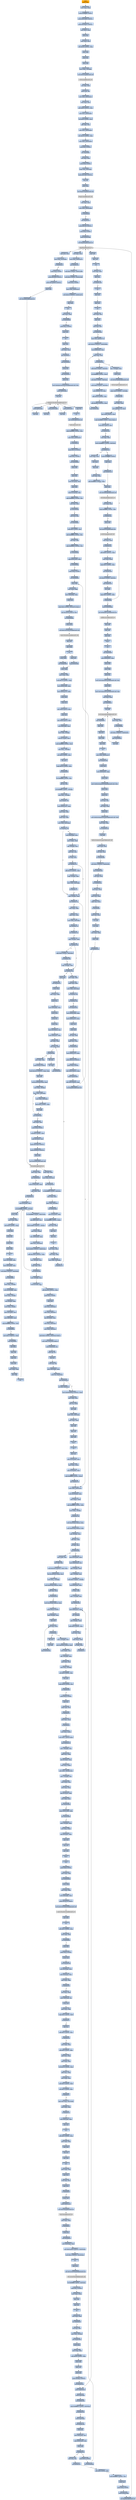 digraph G {
node[shape=rectangle,style=filled,fillcolor=lightsteelblue,color=lightsteelblue]
bgcolor="transparent"
a0x0040ec63pushl_ebp[label="start\npushl %ebp",color="lightgrey",fillcolor="orange"];
a0x0040ec64movl_esp_ebp[label="0x0040ec64\nmovl %esp, %ebp"];
a0x0040ec66pushl_0xffffffffUINT8[label="0x0040ec66\npushl $0xffffffff<UINT8>"];
a0x0040ec68pushl_0x42cd9cUINT32[label="0x0040ec68\npushl $0x42cd9c<UINT32>"];
a0x0040ec6dpushl_0x40fa9cUINT32[label="0x0040ec6d\npushl $0x40fa9c<UINT32>"];
a0x0040ec72movl_fs_0_eax[label="0x0040ec72\nmovl %fs:0, %eax"];
a0x0040ec78pushl_eax[label="0x0040ec78\npushl %eax"];
a0x0040ec79movl_esp_fs_0[label="0x0040ec79\nmovl %esp, %fs:0"];
a0x0040ec80subl_0x58UINT8_esp[label="0x0040ec80\nsubl $0x58<UINT8>, %esp"];
a0x0040ec83pushl_ebx[label="0x0040ec83\npushl %ebx"];
a0x0040ec84pushl_esi[label="0x0040ec84\npushl %esi"];
a0x0040ec85pushl_edi[label="0x0040ec85\npushl %edi"];
a0x0040ec86movl_esp__24ebp_[label="0x0040ec86\nmovl %esp, -24(%ebp)"];
a0x0040ec89call_GetVersion_kernel32_dll[label="0x0040ec89\ncall GetVersion@kernel32.dll"];
GetVersion_kernel32_dll[label="GetVersion@kernel32.dll",color="lightgrey",fillcolor="lightgrey"];
a0x0040ec8fxorl_edx_edx[label="0x0040ec8f\nxorl %edx, %edx"];
a0x0040ec91movb_ah_dl[label="0x0040ec91\nmovb %ah, %dl"];
a0x0040ec93movl_edx_0x00434410[label="0x0040ec93\nmovl %edx, 0x00434410"];
a0x0040ec99movl_eax_ecx[label="0x0040ec99\nmovl %eax, %ecx"];
a0x0040ec9bandl_0xffUINT32_ecx[label="0x0040ec9b\nandl $0xff<UINT32>, %ecx"];
a0x0040eca1movl_ecx_0x0043440c[label="0x0040eca1\nmovl %ecx, 0x0043440c"];
a0x0040eca7shll_0x8UINT8_ecx[label="0x0040eca7\nshll $0x8<UINT8>, %ecx"];
a0x0040ecaaaddl_edx_ecx[label="0x0040ecaa\naddl %edx, %ecx"];
a0x0040ecacmovl_ecx_0x00434408[label="0x0040ecac\nmovl %ecx, 0x00434408"];
a0x0040ecb2shrl_0x10UINT8_eax[label="0x0040ecb2\nshrl $0x10<UINT8>, %eax"];
a0x0040ecb5movl_eax_0x00434404[label="0x0040ecb5\nmovl %eax, 0x00434404"];
a0x0040ecbapushl_0x1UINT8[label="0x0040ecba\npushl $0x1<UINT8>"];
a0x0040ecbccall_0x0040fe61[label="0x0040ecbc\ncall 0x0040fe61"];
a0x0040fe61xorl_eax_eax[label="0x0040fe61\nxorl %eax, %eax"];
a0x0040fe63pushl_0x0UINT8[label="0x0040fe63\npushl $0x0<UINT8>"];
a0x0040fe65cmpl_eax_0x8esp_[label="0x0040fe65\ncmpl %eax, 0x8(%esp)"];
a0x0040fe69pushl_0x1000UINT32[label="0x0040fe69\npushl $0x1000<UINT32>"];
a0x0040fe6esete_al[label="0x0040fe6e\nsete %al"];
a0x0040fe71pushl_eax[label="0x0040fe71\npushl %eax"];
a0x0040fe72call_HeapCreate_kernel32_dll[label="0x0040fe72\ncall HeapCreate@kernel32.dll"];
HeapCreate_kernel32_dll[label="HeapCreate@kernel32.dll",color="lightgrey",fillcolor="lightgrey"];
a0x0040fe78testl_eax_eax[label="0x0040fe78\ntestl %eax, %eax"];
a0x0040fe7amovl_eax_0x004350b9[label="0x0040fe7a\nmovl %eax, 0x004350b9"];
a0x0040fe7fje_0x0040fe96[label="0x0040fe7f\nje 0x0040fe96"];
a0x0040fe81call_0x0040c325[label="0x0040fe81\ncall 0x0040c325"];
a0x0040c325pushl_0x140UINT32[label="0x0040c325\npushl $0x140<UINT32>"];
a0x0040c32apushl_0x0UINT8[label="0x0040c32a\npushl $0x0<UINT8>"];
a0x0040c32cpushl_0x004350b9[label="0x0040c32c\npushl 0x004350b9"];
a0x0040c332call_HeapAlloc_kernel32_dll[label="0x0040c332\ncall HeapAlloc@kernel32.dll"];
HeapAlloc_kernel32_dll[label="HeapAlloc@kernel32.dll",color="lightgrey",fillcolor="lightgrey"];
a0x0040c338testl_eax_eax[label="0x0040c338\ntestl %eax, %eax"];
a0x0040c33amovl_eax_0x0041a270[label="0x0040c33a\nmovl %eax, 0x0041a270"];
a0x0040c33fjne_0x0040c342[label="0x0040c33f\njne 0x0040c342"];
a0x0040c342andl_0x0UINT8_0x0041a09b[label="0x0040c342\nandl $0x0<UINT8>, 0x0041a09b"];
a0x0040c349andl_0x0UINT8_0x0042cda8[label="0x0040c349\nandl $0x0<UINT8>, 0x0042cda8"];
a0x0040c350pushl_0x1UINT8[label="0x0040c350\npushl $0x1<UINT8>"];
a0x0040c352movl_eax_0x0041ac3c[label="0x0040c352\nmovl %eax, 0x0041ac3c"];
a0x0040c357movl_0x10UINT32_0x0041ae7d[label="0x0040c357\nmovl $0x10<UINT32>, 0x0041ae7d"];
a0x0040c361popl_eax[label="0x0040c361\npopl %eax"];
a0x0040c362ret[label="0x0040c362\nret"];
a0x0040fe86testl_eax_eax[label="0x0040fe86\ntestl %eax, %eax"];
a0x0040fe88jne_0x0040fe99[label="0x0040fe88\njne 0x0040fe99"];
a0x0040fe99pushl_0x1UINT8[label="0x0040fe99\npushl $0x1<UINT8>"];
a0x0040fe9bpopl_eax[label="0x0040fe9b\npopl %eax"];
a0x0040fe9cret[label="0x0040fe9c\nret"];
a0x0040ecc1popl_ecx[label="0x0040ecc1\npopl %ecx"];
a0x0040ecc2testl_eax_eax[label="0x0040ecc2\ntestl %eax, %eax"];
a0x0040ecc4jne_0x0040ecce[label="0x0040ecc4\njne 0x0040ecce"];
a0x0040eccecall_0x004064df[label="0x0040ecce\ncall 0x004064df"];
a0x004064dfpushl_esi[label="0x004064df\npushl %esi"];
a0x004064e0call_0x0040e912[label="0x004064e0\ncall 0x0040e912"];
a0x0040e912pushl_esi[label="0x0040e912\npushl %esi"];
a0x0040e913movl_InitializeCriticalSection_kernel32_dll_esi[label="0x0040e913\nmovl InitializeCriticalSection@kernel32.dll, %esi"];
a0x0040e919pushl_0x0041abb4[label="0x0040e919\npushl 0x0041abb4"];
a0x0040e91fcall_esi[label="0x0040e91f\ncall %esi"];
InitializeCriticalSection_kernel32_dll[label="InitializeCriticalSection@kernel32.dll",color="lightgrey",fillcolor="lightgrey"];
a0x0040e921pushl_0x0041aba4[label="0x0040e921\npushl 0x0041aba4"];
a0x0040e927call_esi[label="0x0040e927\ncall %esi"];
a0x0040e929pushl_0x0041ab94[label="0x0040e929\npushl 0x0041ab94"];
a0x0040e92fcall_esi[label="0x0040e92f\ncall %esi"];
a0x0040e931pushl_0x0041ab74[label="0x0040e931\npushl 0x0041ab74"];
a0x0040e937call_esi[label="0x0040e937\ncall %esi"];
a0x0040e939popl_esi[label="0x0040e939\npopl %esi"];
a0x0040e93aret[label="0x0040e93a\nret"];
a0x004064e5call_TlsAlloc_kernel32_dll[label="0x004064e5\ncall TlsAlloc@kernel32.dll"];
TlsAlloc_kernel32_dll[label="TlsAlloc@kernel32.dll",color="lightgrey",fillcolor="lightgrey"];
a0x004064ebcmpl_0xffffffffUINT8_eax[label="0x004064eb\ncmpl $0xffffffff<UINT8>, %eax"];
a0x004064eemovl_eax_0x0041ac30[label="0x004064ee\nmovl %eax, 0x0041ac30"];
a0x004064f3je_0x0040652f[label="0x004064f3\nje 0x0040652f"];
a0x004064f5pushl_0x74UINT8[label="0x004064f5\npushl $0x74<UINT8>"];
a0x004064f7pushl_0x1UINT8[label="0x004064f7\npushl $0x1<UINT8>"];
a0x004064f9call_0x00408088[label="0x004064f9\ncall 0x00408088"];
a0x00408088pushl_ebx[label="0x00408088\npushl %ebx"];
a0x00408089pushl_esi[label="0x00408089\npushl %esi"];
a0x0040808amovl_0xcesp__esi[label="0x0040808a\nmovl 0xc(%esp), %esi"];
a0x0040808epushl_edi[label="0x0040808e\npushl %edi"];
a0x0040808fimull_0x14esp__esi[label="0x0040808f\nimull 0x14(%esp), %esi"];
a0x00408094cmpl_0xffffffe0UINT8_esi[label="0x00408094\ncmpl $0xffffffe0<UINT8>, %esi"];
a0x00408097movl_esi_ebx[label="0x00408097\nmovl %esi, %ebx"];
a0x00408099ja_0x004080a8[label="0x00408099\nja 0x004080a8"];
a0x0040809btestl_esi_esi[label="0x0040809b\ntestl %esi, %esi"];
a0x0040809djne_0x004080a2[label="0x0040809d\njne 0x004080a2"];
a0x004080a2addl_0xfUINT8_esi[label="0x004080a2\naddl $0xf<UINT8>, %esi"];
a0x004080a5andl_0xfffffff0UINT8_esi[label="0x004080a5\nandl $0xfffffff0<UINT8>, %esi"];
a0x004080a8xorl_edi_edi[label="0x004080a8\nxorl %edi, %edi"];
a0x004080aacmpl_0xffffffe0UINT8_esi[label="0x004080aa\ncmpl $0xffffffe0<UINT8>, %esi"];
a0x004080adja_0x004080e9[label="0x004080ad\nja 0x004080e9"];
a0x004080afcmpl_0x0041aa20_ebx[label="0x004080af\ncmpl 0x0041aa20, %ebx"];
a0x004080b5ja_0x004080d4[label="0x004080b5\nja 0x004080d4"];
a0x004080b7pushl_0x9UINT8[label="0x004080b7\npushl $0x9<UINT8>"];
a0x004080b9call_0x0040e93b[label="0x004080b9\ncall 0x0040e93b"];
a0x0040e93bpushl_ebp[label="0x0040e93b\npushl %ebp"];
a0x0040e93cmovl_esp_ebp[label="0x0040e93c\nmovl %esp, %ebp"];
a0x0040e93emovl_0x8ebp__eax[label="0x0040e93e\nmovl 0x8(%ebp), %eax"];
a0x0040e941pushl_esi[label="0x0040e941\npushl %esi"];
a0x0040e942cmpl_0x0UINT8_0x41ab70eax4_[label="0x0040e942\ncmpl $0x0<UINT8>, 0x41ab70(,%eax,4)"];
a0x0040e94aleal_0x41ab70eax4__esi[label="0x0040e94a\nleal 0x41ab70(,%eax,4), %esi"];
a0x0040e951jne_0x0040e991[label="0x0040e951\njne 0x0040e991"];
a0x0040e991pushl_esi_[label="0x0040e991\npushl (%esi)"];
a0x0040e993call_EnterCriticalSection_kernel32_dll[label="0x0040e993\ncall EnterCriticalSection@kernel32.dll"];
EnterCriticalSection_kernel32_dll[label="EnterCriticalSection@kernel32.dll",color="lightgrey",fillcolor="lightgrey"];
a0x0040e999popl_esi[label="0x0040e999\npopl %esi"];
a0x0040e99apopl_ebp[label="0x0040e99a\npopl %ebp"];
a0x0040e99bret[label="0x0040e99b\nret"];
a0x004080bepushl_ebx[label="0x004080be\npushl %ebx"];
a0x004080bfcall_0x0040c6b9[label="0x004080bf\ncall 0x0040c6b9"];
a0x0040c6b9pushl_ebp[label="0x0040c6b9\npushl %ebp"];
a0x0040c6bamovl_esp_ebp[label="0x0040c6ba\nmovl %esp, %ebp"];
a0x0040c6bcsubl_0x14UINT8_esp[label="0x0040c6bc\nsubl $0x14<UINT8>, %esp"];
a0x0040c6bfmovl_0x0042cda8_eax[label="0x0040c6bf\nmovl 0x0042cda8, %eax"];
a0x0040c6c4movl_0x0041a270_edx[label="0x0040c6c4\nmovl 0x0041a270, %edx"];
a0x0040c6capushl_ebx[label="0x0040c6ca\npushl %ebx"];
a0x0040c6cbpushl_esi[label="0x0040c6cb\npushl %esi"];
a0x0040c6ccleal_eaxeax4__eax[label="0x0040c6cc\nleal (%eax,%eax,4), %eax"];
a0x0040c6cfpushl_edi[label="0x0040c6cf\npushl %edi"];
a0x0040c6d0leal_edxeax4__edi[label="0x0040c6d0\nleal (%edx,%eax,4), %edi"];
a0x0040c6d3movl_0x8ebp__eax[label="0x0040c6d3\nmovl 0x8(%ebp), %eax"];
a0x0040c6d6movl_edi__4ebp_[label="0x0040c6d6\nmovl %edi, -4(%ebp)"];
a0x0040c6d9leal_0x17eax__ecx[label="0x0040c6d9\nleal 0x17(%eax), %ecx"];
a0x0040c6dcandl_0xfffffff0UINT8_ecx[label="0x0040c6dc\nandl $0xfffffff0<UINT8>, %ecx"];
a0x0040c6dfmovl_ecx__16ebp_[label="0x0040c6df\nmovl %ecx, -16(%ebp)"];
a0x0040c6e2sarl_0x4UINT8_ecx[label="0x0040c6e2\nsarl $0x4<UINT8>, %ecx"];
a0x0040c6e5decl_ecx[label="0x0040c6e5\ndecl %ecx"];
a0x0040c6e6cmpl_0x20UINT8_ecx[label="0x0040c6e6\ncmpl $0x20<UINT8>, %ecx"];
a0x0040c6e9jnl_0x0040c6f9[label="0x0040c6e9\njnl 0x0040c6f9"];
a0x0040c6eborl_0xffffffffUINT8_esi[label="0x0040c6eb\norl $0xffffffff<UINT8>, %esi"];
a0x0040c6eeshrl_cl_esi[label="0x0040c6ee\nshrl %cl, %esi"];
a0x0040c6f0orl_0xffffffffUINT8__8ebp_[label="0x0040c6f0\norl $0xffffffff<UINT8>, -8(%ebp)"];
a0x0040c6f4movl_esi__12ebp_[label="0x0040c6f4\nmovl %esi, -12(%ebp)"];
a0x0040c6f7jmp_0x0040c709[label="0x0040c6f7\njmp 0x0040c709"];
a0x0040c709movl_0x0041ac3c_eax[label="0x0040c709\nmovl 0x0041ac3c, %eax"];
a0x0040c70emovl_eax_ebx[label="0x0040c70e\nmovl %eax, %ebx"];
a0x0040c710cmpl_edi_ebx[label="0x0040c710\ncmpl %edi, %ebx"];
a0x0040c712movl_ebx_0x8ebp_[label="0x0040c712\nmovl %ebx, 0x8(%ebp)"];
a0x0040c715jae_0x0040c730[label="0x0040c715\njae 0x0040c730"];
a0x0040c730cmpl__4ebp__ebx[label="0x0040c730\ncmpl -4(%ebp), %ebx"];
a0x0040c733jne_0x0040c7ae[label="0x0040c733\njne 0x0040c7ae"];
a0x0040c735movl_edx_ebx[label="0x0040c735\nmovl %edx, %ebx"];
a0x0040c737cmpl_eax_ebx[label="0x0040c737\ncmpl %eax, %ebx"];
a0x0040c739movl_ebx_0x8ebp_[label="0x0040c739\nmovl %ebx, 0x8(%ebp)"];
a0x0040c73cjae_0x0040c753[label="0x0040c73c\njae 0x0040c753"];
a0x0040c753jne_0x0040c7ae[label="0x0040c753\njne 0x0040c7ae"];
a0x0040c755cmpl__4ebp__ebx[label="0x0040c755\ncmpl -4(%ebp), %ebx"];
a0x0040c758jae_0x0040c76b[label="0x0040c758\njae 0x0040c76b"];
a0x0040c76bjne_0x0040c793[label="0x0040c76b\njne 0x0040c793"];
a0x0040c76dmovl_edx_ebx[label="0x0040c76d\nmovl %edx, %ebx"];
a0x0040c76fcmpl_eax_ebx[label="0x0040c76f\ncmpl %eax, %ebx"];
a0x0040c771movl_ebx_0x8ebp_[label="0x0040c771\nmovl %ebx, 0x8(%ebp)"];
a0x0040c774jae_0x0040c783[label="0x0040c774\njae 0x0040c783"];
a0x0040c783jne_0x0040c793[label="0x0040c783\njne 0x0040c793"];
a0x0040c785call_0x0040c9c2[label="0x0040c785\ncall 0x0040c9c2"];
a0x0040c9c2movl_0x0042cda8_eax[label="0x0040c9c2\nmovl 0x0042cda8, %eax"];
a0x0040c9c7movl_0x0041ae7d_ecx[label="0x0040c9c7\nmovl 0x0041ae7d, %ecx"];
a0x0040c9cdpushl_esi[label="0x0040c9cd\npushl %esi"];
a0x0040c9cepushl_edi[label="0x0040c9ce\npushl %edi"];
a0x0040c9cfxorl_edi_edi[label="0x0040c9cf\nxorl %edi, %edi"];
a0x0040c9d1cmpl_ecx_eax[label="0x0040c9d1\ncmpl %ecx, %eax"];
a0x0040c9d3jne_0x0040ca05[label="0x0040c9d3\njne 0x0040ca05"];
a0x0040ca05movl_0x0041a270_ecx[label="0x0040ca05\nmovl 0x0041a270, %ecx"];
a0x0040ca0bpushl_0x41c4UINT32[label="0x0040ca0b\npushl $0x41c4<UINT32>"];
a0x0040ca10pushl_0x8UINT8[label="0x0040ca10\npushl $0x8<UINT8>"];
a0x0040ca12leal_eaxeax4__eax[label="0x0040ca12\nleal (%eax,%eax,4), %eax"];
a0x0040ca15pushl_0x004350b9[label="0x0040ca15\npushl 0x004350b9"];
a0x0040ca1bleal_ecxeax4__esi[label="0x0040ca1b\nleal (%ecx,%eax,4), %esi"];
a0x0040ca1ecall_HeapAlloc_kernel32_dll[label="0x0040ca1e\ncall HeapAlloc@kernel32.dll"];
a0x0040ca24cmpl_edi_eax[label="0x0040ca24\ncmpl %edi, %eax"];
a0x0040ca26movl_eax_0x10esi_[label="0x0040ca26\nmovl %eax, 0x10(%esi)"];
a0x0040ca29je_0x0040ca55[label="0x0040ca29\nje 0x0040ca55"];
a0x0040ca2bpushl_0x4UINT8[label="0x0040ca2b\npushl $0x4<UINT8>"];
a0x0040ca2dpushl_0x2000UINT32[label="0x0040ca2d\npushl $0x2000<UINT32>"];
a0x0040ca32pushl_0x100000UINT32[label="0x0040ca32\npushl $0x100000<UINT32>"];
a0x0040ca37pushl_edi[label="0x0040ca37\npushl %edi"];
a0x0040ca38call_VirtualAlloc_kernel32_dll[label="0x0040ca38\ncall VirtualAlloc@kernel32.dll"];
VirtualAlloc_kernel32_dll[label="VirtualAlloc@kernel32.dll",color="lightgrey",fillcolor="lightgrey"];
a0x0040ca3ecmpl_edi_eax[label="0x0040ca3e\ncmpl %edi, %eax"];
a0x0040ca40movl_eax_0xcesi_[label="0x0040ca40\nmovl %eax, 0xc(%esi)"];
a0x0040ca43jne_0x0040ca59[label="0x0040ca43\njne 0x0040ca59"];
a0x0040ca59orl_0xffffffffUINT8_0x8esi_[label="0x0040ca59\norl $0xffffffff<UINT8>, 0x8(%esi)"];
a0x0040ca5dmovl_edi_esi_[label="0x0040ca5d\nmovl %edi, (%esi)"];
a0x0040ca5fmovl_edi_0x4esi_[label="0x0040ca5f\nmovl %edi, 0x4(%esi)"];
a0x0040ca62incl_0x0042cda8[label="0x0040ca62\nincl 0x0042cda8"];
a0x0040ca68movl_0x10esi__eax[label="0x0040ca68\nmovl 0x10(%esi), %eax"];
a0x0040ca6borl_0xffffffffUINT8_eax_[label="0x0040ca6b\norl $0xffffffff<UINT8>, (%eax)"];
a0x0040ca6emovl_esi_eax[label="0x0040ca6e\nmovl %esi, %eax"];
a0x0040ca70popl_edi[label="0x0040ca70\npopl %edi"];
a0x0040ca71popl_esi[label="0x0040ca71\npopl %esi"];
a0x0040ca72ret[label="0x0040ca72\nret"];
a0x0040c78amovl_eax_ebx[label="0x0040c78a\nmovl %eax, %ebx"];
a0x0040c78ctestl_ebx_ebx[label="0x0040c78c\ntestl %ebx, %ebx"];
a0x0040c78emovl_ebx_0x8ebp_[label="0x0040c78e\nmovl %ebx, 0x8(%ebp)"];
a0x0040c791je_0x0040c7a7[label="0x0040c791\nje 0x0040c7a7"];
a0x0040c793pushl_ebx[label="0x0040c793\npushl %ebx"];
a0x0040c794call_0x0040ca73[label="0x0040c794\ncall 0x0040ca73"];
a0x0040ca73pushl_ebp[label="0x0040ca73\npushl %ebp"];
a0x0040ca74movl_esp_ebp[label="0x0040ca74\nmovl %esp, %ebp"];
a0x0040ca76pushl_ecx[label="0x0040ca76\npushl %ecx"];
a0x0040ca77movl_0x8ebp__ecx[label="0x0040ca77\nmovl 0x8(%ebp), %ecx"];
a0x0040ca7apushl_ebx[label="0x0040ca7a\npushl %ebx"];
a0x0040ca7bpushl_esi[label="0x0040ca7b\npushl %esi"];
a0x0040ca7cpushl_edi[label="0x0040ca7c\npushl %edi"];
a0x0040ca7dmovl_0x10ecx__esi[label="0x0040ca7d\nmovl 0x10(%ecx), %esi"];
a0x0040ca80movl_0x8ecx__eax[label="0x0040ca80\nmovl 0x8(%ecx), %eax"];
a0x0040ca83xorl_ebx_ebx[label="0x0040ca83\nxorl %ebx, %ebx"];
a0x0040ca85testl_eax_eax[label="0x0040ca85\ntestl %eax, %eax"];
a0x0040ca87jl_0x0040ca8e[label="0x0040ca87\njl 0x0040ca8e"];
a0x0040ca8emovl_ebx_eax[label="0x0040ca8e\nmovl %ebx, %eax"];
a0x0040ca90pushl_0x3fUINT8[label="0x0040ca90\npushl $0x3f<UINT8>"];
a0x0040ca92imull_0x204UINT32_eax_eax[label="0x0040ca92\nimull $0x204<UINT32>, %eax, %eax"];
a0x0040ca98popl_edx[label="0x0040ca98\npopl %edx"];
a0x0040ca99leal_0x144eaxesi__eax[label="0x0040ca99\nleal 0x144(%eax,%esi), %eax"];
a0x0040caa0movl_eax__4ebp_[label="0x0040caa0\nmovl %eax, -4(%ebp)"];
a0x0040caa3movl_eax_0x8eax_[label="0x0040caa3\nmovl %eax, 0x8(%eax)"];
a0x0040caa6movl_eax_0x4eax_[label="0x0040caa6\nmovl %eax, 0x4(%eax)"];
a0x0040caa9addl_0x8UINT8_eax[label="0x0040caa9\naddl $0x8<UINT8>, %eax"];
a0x0040caacdecl_edx[label="0x0040caac\ndecl %edx"];
a0x0040caadjne_0x0040caa3[label="0x0040caad\njne 0x0040caa3"];
a0x0040caafmovl_ebx_edi[label="0x0040caaf\nmovl %ebx, %edi"];
a0x0040cab1pushl_0x4UINT8[label="0x0040cab1\npushl $0x4<UINT8>"];
a0x0040cab3shll_0xfUINT8_edi[label="0x0040cab3\nshll $0xf<UINT8>, %edi"];
a0x0040cab6addl_0xcecx__edi[label="0x0040cab6\naddl 0xc(%ecx), %edi"];
a0x0040cab9pushl_0x1000UINT32[label="0x0040cab9\npushl $0x1000<UINT32>"];
a0x0040cabepushl_0x8000UINT32[label="0x0040cabe\npushl $0x8000<UINT32>"];
a0x0040cac3pushl_edi[label="0x0040cac3\npushl %edi"];
a0x0040cac4call_VirtualAlloc_kernel32_dll[label="0x0040cac4\ncall VirtualAlloc@kernel32.dll"];
a0x0040cacatestl_eax_eax[label="0x0040caca\ntestl %eax, %eax"];
a0x0040caccjne_0x0040cad6[label="0x0040cacc\njne 0x0040cad6"];
a0x0040cad6leal_0x7000edi__edx[label="0x0040cad6\nleal 0x7000(%edi), %edx"];
a0x0040cadccmpl_edx_edi[label="0x0040cadc\ncmpl %edx, %edi"];
a0x0040cadeja_0x0040cb1c[label="0x0040cade\nja 0x0040cb1c"];
a0x0040cae0leal_0x10edi__eax[label="0x0040cae0\nleal 0x10(%edi), %eax"];
a0x0040cae3orl_0xffffffffUINT8__8eax_[label="0x0040cae3\norl $0xffffffff<UINT8>, -8(%eax)"];
a0x0040fa9cpushl_ebp[label="0x0040fa9c\npushl %ebp"];
a0x0040fa9dmovl_esp_ebp[label="0x0040fa9d\nmovl %esp, %ebp"];
a0x0040fa9fsubl_0x8UINT8_esp[label="0x0040fa9f\nsubl $0x8<UINT8>, %esp"];
a0x0040faa2pushl_ebx[label="0x0040faa2\npushl %ebx"];
a0x0040faa3pushl_esi[label="0x0040faa3\npushl %esi"];
a0x0040faa4pushl_edi[label="0x0040faa4\npushl %edi"];
a0x0040faa5pushl_ebp[label="0x0040faa5\npushl %ebp"];
a0x0040faa6cld_[label="0x0040faa6\ncld "];
a0x0040faa7movl_0xcebp__ebx[label="0x0040faa7\nmovl 0xc(%ebp), %ebx"];
a0x0040faaamovl_0x8ebp__eax[label="0x0040faaa\nmovl 0x8(%ebp), %eax"];
a0x0040faadtestl_0x6UINT32_0x4eax_[label="0x0040faad\ntestl $0x6<UINT32>, 0x4(%eax)"];
a0x0040fab4jne_0x0040fb3c[label="0x0040fab4\njne 0x0040fb3c"];
a0x0040fabamovl_eax__8ebp_[label="0x0040faba\nmovl %eax, -8(%ebp)"];
a0x0040fabdmovl_0x10ebp__eax[label="0x0040fabd\nmovl 0x10(%ebp), %eax"];
a0x0040fac0movl_eax__4ebp_[label="0x0040fac0\nmovl %eax, -4(%ebp)"];
a0x0040fac3leal__8ebp__eax[label="0x0040fac3\nleal -8(%ebp), %eax"];
a0x0040fac6movl_eax__4ebx_[label="0x0040fac6\nmovl %eax, -4(%ebx)"];
a0x0040fac9movl_0xcebx__esi[label="0x0040fac9\nmovl 0xc(%ebx), %esi"];
a0x0040faccmovl_0x8ebx__edi[label="0x0040facc\nmovl 0x8(%ebx), %edi"];
a0x0040facfcmpl_0xffffffffUINT8_esi[label="0x0040facf\ncmpl $0xffffffff<UINT8>, %esi"];
a0x0040fad2je_0x0040fb35[label="0x0040fad2\nje 0x0040fb35"];
a0x0040fb35movl_0x1UINT32_eax[label="0x0040fb35\nmovl $0x1<UINT32>, %eax"];
a0x0040fb3ajmp_0x0040fb51[label="0x0040fb3a\njmp 0x0040fb51"];
a0x0040fb51popl_ebp[label="0x0040fb51\npopl %ebp"];
a0x0040fb52popl_edi[label="0x0040fb52\npopl %edi"];
a0x0040fb53popl_esi[label="0x0040fb53\npopl %esi"];
a0x0040fb54popl_ebx[label="0x0040fb54\npopl %ebx"];
a0x0040fb55movl_ebp_esp[label="0x0040fb55\nmovl %ebp, %esp"];
a0x0040fb57popl_ebp[label="0x0040fb57\npopl %ebp"];
a0x0040fb58ret[label="0x0040fb58\nret"];
a0x0040cae7orl_0xffffffffUINT8_0xfeceax_[label="0x0040cae7\norl $0xffffffff<UINT8>, 0xfec(%eax)"];
a0x0040caeeleal_0xffceax__ecx[label="0x0040caee\nleal 0xffc(%eax), %ecx"];
a0x0040caf4movl_0xff0UINT32__4eax_[label="0x0040caf4\nmovl $0xff0<UINT32>, -4(%eax)"];
a0x0040cafbmovl_ecx_eax_[label="0x0040cafb\nmovl %ecx, (%eax)"];
a0x0040cafdleal__4100eax__ecx[label="0x0040cafd\nleal -4100(%eax), %ecx"];
a0x0040cb03movl_ecx_0x4eax_[label="0x0040cb03\nmovl %ecx, 0x4(%eax)"];
a0x0040cb06movl_0xff0UINT32_0xfe8eax_[label="0x0040cb06\nmovl $0xff0<UINT32>, 0xfe8(%eax)"];
a0x0040cb10addl_0x1000UINT32_eax[label="0x0040cb10\naddl $0x1000<UINT32>, %eax"];
a0x0040cb15leal__16eax__ecx[label="0x0040cb15\nleal -16(%eax), %ecx"];
a0x0040cb18cmpl_edx_ecx[label="0x0040cb18\ncmpl %edx, %ecx"];
a0x0040cb1ajbe_0x0040cae3[label="0x0040cb1a\njbe 0x0040cae3"];
a0x0040cb1cmovl__4ebp__eax[label="0x0040cb1c\nmovl -4(%ebp), %eax"];
a0x0040cb1fleal_0xcedi__ecx[label="0x0040cb1f\nleal 0xc(%edi), %ecx"];
a0x0040cb22addl_0x1f8UINT32_eax[label="0x0040cb22\naddl $0x1f8<UINT32>, %eax"];
a0x0040cb27pushl_0x1UINT8[label="0x0040cb27\npushl $0x1<UINT8>"];
a0x0040cb29popl_edi[label="0x0040cb29\npopl %edi"];
a0x0040cb2amovl_ecx_0x4eax_[label="0x0040cb2a\nmovl %ecx, 0x4(%eax)"];
a0x0040cb2dmovl_eax_0x8ecx_[label="0x0040cb2d\nmovl %eax, 0x8(%ecx)"];
a0x0040cb30leal_0xcedx__ecx[label="0x0040cb30\nleal 0xc(%edx), %ecx"];
a0x0040cb33movl_ecx_0x8eax_[label="0x0040cb33\nmovl %ecx, 0x8(%eax)"];
a0x0040cb36movl_eax_0x4ecx_[label="0x0040cb36\nmovl %eax, 0x4(%ecx)"];
a0x0040cb39andl_0x0UINT8_0x44esiebx4_[label="0x0040cb39\nandl $0x0<UINT8>, 0x44(%esi,%ebx,4)"];
a0x0040cb3emovl_edi_0xc4esiebx4_[label="0x0040cb3e\nmovl %edi, 0xc4(%esi,%ebx,4)"];
a0x0040cb45movb_0x43esi__al[label="0x0040cb45\nmovb 0x43(%esi), %al"];
a0x0040cb48movb_al_cl[label="0x0040cb48\nmovb %al, %cl"];
a0x0040cb4aincb_cl[label="0x0040cb4a\nincb %cl"];
a0x0040cb4ctestb_al_al[label="0x0040cb4c\ntestb %al, %al"];
a0x0040cb4emovl_0x8ebp__eax[label="0x0040cb4e\nmovl 0x8(%ebp), %eax"];
a0x0040cb51movb_cl_0x43esi_[label="0x0040cb51\nmovb %cl, 0x43(%esi)"];
a0x0040cb54jne_0x0040cb59[label="0x0040cb54\njne 0x0040cb59"];
a0x0040cb56orl_edi_0x4eax_[label="0x0040cb56\norl %edi, 0x4(%eax)"];
a0x0040cb59movl_0x80000000UINT32_edx[label="0x0040cb59\nmovl $0x80000000<UINT32>, %edx"];
a0x0040cb5emovl_ebx_ecx[label="0x0040cb5e\nmovl %ebx, %ecx"];
a0x0040cb60shrl_cl_edx[label="0x0040cb60\nshrl %cl, %edx"];
a0x0040cb62notl_edx[label="0x0040cb62\nnotl %edx"];
a0x0040cb64andl_edx_0x8eax_[label="0x0040cb64\nandl %edx, 0x8(%eax)"];
a0x0040cb67movl_ebx_eax[label="0x0040cb67\nmovl %ebx, %eax"];
a0x0040cb69popl_edi[label="0x0040cb69\npopl %edi"];
a0x0040cb6apopl_esi[label="0x0040cb6a\npopl %esi"];
a0x0040cb6bpopl_ebx[label="0x0040cb6b\npopl %ebx"];
a0x0040cb6cleave_[label="0x0040cb6c\nleave "];
a0x0040cb6dret[label="0x0040cb6d\nret"];
a0x0040c799popl_ecx[label="0x0040c799\npopl %ecx"];
a0x0040c79amovl_0x10ebx__ecx[label="0x0040c79a\nmovl 0x10(%ebx), %ecx"];
a0x0040c79dmovl_eax_ecx_[label="0x0040c79d\nmovl %eax, (%ecx)"];
a0x0040c79fmovl_0x10ebx__eax[label="0x0040c79f\nmovl 0x10(%ebx), %eax"];
a0x0040c7a2cmpl_0xffffffffUINT8_eax_[label="0x0040c7a2\ncmpl $0xffffffff<UINT8>, (%eax)"];
a0x0040c7a5jne_0x0040c7ae[label="0x0040c7a5\njne 0x0040c7ae"];
a0x0040c7aemovl_ebx_0x0041ac3c[label="0x0040c7ae\nmovl %ebx, 0x0041ac3c"];
a0x0040c7b4movl_0x10ebx__eax[label="0x0040c7b4\nmovl 0x10(%ebx), %eax"];
a0x0040c7b7movl_eax__edx[label="0x0040c7b7\nmovl (%eax), %edx"];
a0x0040c7b9cmpl_0xffffffffUINT8_edx[label="0x0040c7b9\ncmpl $0xffffffff<UINT8>, %edx"];
a0x0040c7bcmovl_edx__4ebp_[label="0x0040c7bc\nmovl %edx, -4(%ebp)"];
a0x0040c7bfje_0x0040c7d5[label="0x0040c7bf\nje 0x0040c7d5"];
a0x0040c7c1movl_0xc4eaxedx4__ecx[label="0x0040c7c1\nmovl 0xc4(%eax,%edx,4), %ecx"];
a0x0040c7c8movl_0x44eaxedx4__edi[label="0x0040c7c8\nmovl 0x44(%eax,%edx,4), %edi"];
a0x0040c7ccandl__8ebp__ecx[label="0x0040c7cc\nandl -8(%ebp), %ecx"];
a0x0040c7cfandl_esi_edi[label="0x0040c7cf\nandl %esi, %edi"];
a0x0040c7d1orl_edi_ecx[label="0x0040c7d1\norl %edi, %ecx"];
a0x0040c7d3jne_0x0040c80c[label="0x0040c7d3\njne 0x0040c80c"];
a0x0040c80cmovl_edx_ecx[label="0x0040c80c\nmovl %edx, %ecx"];
a0x0040c80exorl_edi_edi[label="0x0040c80e\nxorl %edi, %edi"];
a0x0040c810imull_0x204UINT32_ecx_ecx[label="0x0040c810\nimull $0x204<UINT32>, %ecx, %ecx"];
a0x0040c816leal_0x144ecxeax__ecx[label="0x0040c816\nleal 0x144(%ecx,%eax), %ecx"];
a0x0040c81dmovl_ecx__12ebp_[label="0x0040c81d\nmovl %ecx, -12(%ebp)"];
a0x0040c820movl_0x44eaxedx4__ecx[label="0x0040c820\nmovl 0x44(%eax,%edx,4), %ecx"];
a0x0040c824andl_esi_ecx[label="0x0040c824\nandl %esi, %ecx"];
a0x0040c826jne_0x0040c835[label="0x0040c826\njne 0x0040c835"];
a0x0040c828movl_0xc4eaxedx4__ecx[label="0x0040c828\nmovl 0xc4(%eax,%edx,4), %ecx"];
a0x0040c82fpushl_0x20UINT8[label="0x0040c82f\npushl $0x20<UINT8>"];
a0x0040c831andl__8ebp__ecx[label="0x0040c831\nandl -8(%ebp), %ecx"];
a0x0040c834popl_edi[label="0x0040c834\npopl %edi"];
a0x0040c835testl_ecx_ecx[label="0x0040c835\ntestl %ecx, %ecx"];
a0x0040c837jl_0x0040c83e[label="0x0040c837\njl 0x0040c83e"];
a0x0040c839shll_ecx[label="0x0040c839\nshll %ecx"];
a0x0040c83bincl_edi[label="0x0040c83b\nincl %edi"];
a0x0040c83cjmp_0x0040c835[label="0x0040c83c\njmp 0x0040c835"];
a0x0040c83emovl__12ebp__ecx[label="0x0040c83e\nmovl -12(%ebp), %ecx"];
a0x0040c841movl_0x4ecxedi8__edx[label="0x0040c841\nmovl 0x4(%ecx,%edi,8), %edx"];
a0x0040c845movl_edx__ecx[label="0x0040c845\nmovl (%edx), %ecx"];
a0x0040c847subl__16ebp__ecx[label="0x0040c847\nsubl -16(%ebp), %ecx"];
a0x0040c84amovl_ecx_esi[label="0x0040c84a\nmovl %ecx, %esi"];
a0x0040c84cmovl_ecx__8ebp_[label="0x0040c84c\nmovl %ecx, -8(%ebp)"];
a0x0040c84fsarl_0x4UINT8_esi[label="0x0040c84f\nsarl $0x4<UINT8>, %esi"];
a0x0040c852decl_esi[label="0x0040c852\ndecl %esi"];
a0x0040c853cmpl_0x3fUINT8_esi[label="0x0040c853\ncmpl $0x3f<UINT8>, %esi"];
a0x0040c856jle_0x0040c85b[label="0x0040c856\njle 0x0040c85b"];
a0x0040c858pushl_0x3fUINT8[label="0x0040c858\npushl $0x3f<UINT8>"];
a0x0040c85apopl_esi[label="0x0040c85a\npopl %esi"];
a0x0040c85bcmpl_edi_esi[label="0x0040c85b\ncmpl %edi, %esi"];
a0x0040c85dje_0x0040c970[label="0x0040c85d\nje 0x0040c970"];
a0x0040c970testl_ecx_ecx[label="0x0040c970\ntestl %ecx, %ecx"];
a0x0040c972je_0x0040c97f[label="0x0040c972\nje 0x0040c97f"];
a0x0040c974movl_ecx_edx_[label="0x0040c974\nmovl %ecx, (%edx)"];
a0x0040c976movl_ecx__4ecxedx_[label="0x0040c976\nmovl %ecx, -4(%ecx,%edx)"];
a0x0040c97ajmp_0x0040c97f[label="0x0040c97a\njmp 0x0040c97f"];
a0x0040c97fmovl__16ebp__esi[label="0x0040c97f\nmovl -16(%ebp), %esi"];
a0x0040c982addl_ecx_edx[label="0x0040c982\naddl %ecx, %edx"];
a0x0040c984leal_0x1esi__ecx[label="0x0040c984\nleal 0x1(%esi), %ecx"];
a0x0040c987movl_ecx_edx_[label="0x0040c987\nmovl %ecx, (%edx)"];
a0x0040c989movl_ecx__4edxesi_[label="0x0040c989\nmovl %ecx, -4(%edx,%esi)"];
a0x0040c98dmovl__12ebp__esi[label="0x0040c98d\nmovl -12(%ebp), %esi"];
a0x0040c990movl_esi__ecx[label="0x0040c990\nmovl (%esi), %ecx"];
a0x0040c992testl_ecx_ecx[label="0x0040c992\ntestl %ecx, %ecx"];
a0x0040c994leal_0x1ecx__edi[label="0x0040c994\nleal 0x1(%ecx), %edi"];
a0x0040c997movl_edi_esi_[label="0x0040c997\nmovl %edi, (%esi)"];
a0x0040c999jne_0x0040c9b5[label="0x0040c999\njne 0x0040c9b5"];
a0x0040c99bcmpl_0x0041a09b_ebx[label="0x0040c99b\ncmpl 0x0041a09b, %ebx"];
a0x0040c9a1jne_0x0040c9b5[label="0x0040c9a1\njne 0x0040c9b5"];
a0x0040c9b5movl__4ebp__ecx[label="0x0040c9b5\nmovl -4(%ebp), %ecx"];
a0x0040c9b8movl_ecx_eax_[label="0x0040c9b8\nmovl %ecx, (%eax)"];
a0x0040c9baleal_0x4edx__eax[label="0x0040c9ba\nleal 0x4(%edx), %eax"];
a0x0040c9bdpopl_edi[label="0x0040c9bd\npopl %edi"];
a0x0040c9bepopl_esi[label="0x0040c9be\npopl %esi"];
a0x0040c9bfpopl_ebx[label="0x0040c9bf\npopl %ebx"];
a0x0040c9c0leave_[label="0x0040c9c0\nleave "];
a0x0040c9c1ret[label="0x0040c9c1\nret"];
a0x004080c4pushl_0x9UINT8[label="0x004080c4\npushl $0x9<UINT8>"];
a0x004080c6movl_eax_edi[label="0x004080c6\nmovl %eax, %edi"];
a0x004080c8call_0x0040e99c[label="0x004080c8\ncall 0x0040e99c"];
a0x0040e99cpushl_ebp[label="0x0040e99c\npushl %ebp"];
a0x0040e99dmovl_esp_ebp[label="0x0040e99d\nmovl %esp, %ebp"];
a0x0040e99fmovl_0x8ebp__eax[label="0x0040e99f\nmovl 0x8(%ebp), %eax"];
a0x0040e9a2pushl_0x41ab70eax4_[label="0x0040e9a2\npushl 0x41ab70(,%eax,4)"];
a0x0040e9a9call_LeaveCriticalSection_kernel32_dll[label="0x0040e9a9\ncall LeaveCriticalSection@kernel32.dll"];
LeaveCriticalSection_kernel32_dll[label="LeaveCriticalSection@kernel32.dll",color="lightgrey",fillcolor="lightgrey"];
a0x0040e9afpopl_ebp[label="0x0040e9af\npopl %ebp"];
a0x0040e9b0ret[label="0x0040e9b0\nret"];
a0x004080cdaddl_0xcUINT8_esp[label="0x004080cd\naddl $0xc<UINT8>, %esp"];
a0x004080d0testl_edi_edi[label="0x004080d0\ntestl %edi, %edi"];
a0x004080d2jne_0x004080ff[label="0x004080d2\njne 0x004080ff"];
a0x004080ffpushl_ebx[label="0x004080ff\npushl %ebx"];
a0x00408100pushl_0x0UINT8[label="0x00408100\npushl $0x0<UINT8>"];
a0x00408102pushl_edi[label="0x00408102\npushl %edi"];
a0x00408103call_0x0040f780[label="0x00408103\ncall 0x0040f780"];
a0x0040f780movl_0xcesp__edx[label="0x0040f780\nmovl 0xc(%esp), %edx"];
a0x0040f784movl_0x4esp__ecx[label="0x0040f784\nmovl 0x4(%esp), %ecx"];
a0x0040f788testl_edx_edx[label="0x0040f788\ntestl %edx, %edx"];
a0x0040f78aje_0x0040f7d3[label="0x0040f78a\nje 0x0040f7d3"];
a0x0040f78cxorl_eax_eax[label="0x0040f78c\nxorl %eax, %eax"];
a0x0040f78emovb_0x8esp__al[label="0x0040f78e\nmovb 0x8(%esp), %al"];
a0x0040f792pushl_edi[label="0x0040f792\npushl %edi"];
a0x0040f793movl_ecx_edi[label="0x0040f793\nmovl %ecx, %edi"];
a0x0040f795cmpl_0x4UINT8_edx[label="0x0040f795\ncmpl $0x4<UINT8>, %edx"];
a0x0040f798jb_0x0040f7c7[label="0x0040f798\njb 0x0040f7c7"];
a0x0040f79anegl_ecx[label="0x0040f79a\nnegl %ecx"];
a0x0040f79candl_0x3UINT8_ecx[label="0x0040f79c\nandl $0x3<UINT8>, %ecx"];
a0x0040f79fje_0x0040f7a9[label="0x0040f79f\nje 0x0040f7a9"];
a0x0040f7a9movl_eax_ecx[label="0x0040f7a9\nmovl %eax, %ecx"];
a0x0040f7abshll_0x8UINT8_eax[label="0x0040f7ab\nshll $0x8<UINT8>, %eax"];
a0x0040f7aeaddl_ecx_eax[label="0x0040f7ae\naddl %ecx, %eax"];
a0x0040f7b0movl_eax_ecx[label="0x0040f7b0\nmovl %eax, %ecx"];
a0x0040f7b2shll_0x10UINT8_eax[label="0x0040f7b2\nshll $0x10<UINT8>, %eax"];
a0x0040f7b5addl_ecx_eax[label="0x0040f7b5\naddl %ecx, %eax"];
a0x0040f7b7movl_edx_ecx[label="0x0040f7b7\nmovl %edx, %ecx"];
a0x0040f7b9andl_0x3UINT8_edx[label="0x0040f7b9\nandl $0x3<UINT8>, %edx"];
a0x0040f7bcshrl_0x2UINT8_ecx[label="0x0040f7bc\nshrl $0x2<UINT8>, %ecx"];
a0x0040f7bfje_0x0040f7c7[label="0x0040f7bf\nje 0x0040f7c7"];
a0x0040f7c1repz_stosl_eax_es_edi_[label="0x0040f7c1\nrepz stosl %eax, %es:(%edi)"];
a0x0040f7c3testl_edx_edx[label="0x0040f7c3\ntestl %edx, %edx"];
a0x0040f7c5je_0x0040f7cd[label="0x0040f7c5\nje 0x0040f7cd"];
a0x0040f7cdmovl_0x8esp__eax[label="0x0040f7cd\nmovl 0x8(%esp), %eax"];
a0x0040f7d1popl_edi[label="0x0040f7d1\npopl %edi"];
a0x0040f7d2ret[label="0x0040f7d2\nret"];
a0x00408108addl_0xcUINT8_esp[label="0x00408108\naddl $0xc<UINT8>, %esp"];
a0x0040810bmovl_edi_eax[label="0x0040810b\nmovl %edi, %eax"];
a0x0040810dpopl_edi[label="0x0040810d\npopl %edi"];
a0x0040810epopl_esi[label="0x0040810e\npopl %esi"];
a0x0040810fpopl_ebx[label="0x0040810f\npopl %ebx"];
a0x00408110ret[label="0x00408110\nret"];
a0x004064femovl_eax_esi[label="0x004064fe\nmovl %eax, %esi"];
a0x00406500popl_ecx[label="0x00406500\npopl %ecx"];
a0x00406501testl_esi_esi[label="0x00406501\ntestl %esi, %esi"];
a0x00406503popl_ecx[label="0x00406503\npopl %ecx"];
a0x00406504je_0x0040652f[label="0x00406504\nje 0x0040652f"];
a0x00406506pushl_esi[label="0x00406506\npushl %esi"];
a0x00406507pushl_0x0041ac30[label="0x00406507\npushl 0x0041ac30"];
a0x0040650dcall_TlsSetValue_kernel32_dll[label="0x0040650d\ncall TlsSetValue@kernel32.dll"];
TlsSetValue_kernel32_dll[label="TlsSetValue@kernel32.dll",color="lightgrey",fillcolor="lightgrey"];
a0x00406513testl_eax_eax[label="0x00406513\ntestl %eax, %eax"];
a0x00406515je_0x0040652f[label="0x00406515\nje 0x0040652f"];
a0x00406517pushl_esi[label="0x00406517\npushl %esi"];
a0x00406518call_0x00406533[label="0x00406518\ncall 0x00406533"];
a0x00406533movl_0x4esp__eax[label="0x00406533\nmovl 0x4(%esp), %eax"];
a0x00406537movl_0x41aa58UINT32_0x50eax_[label="0x00406537\nmovl $0x41aa58<UINT32>, 0x50(%eax)"];
a0x0040653emovl_0x1UINT32_0x14eax_[label="0x0040653e\nmovl $0x1<UINT32>, 0x14(%eax)"];
a0x00406545ret[label="0x00406545\nret"];
a0x0040651dpopl_ecx[label="0x0040651d\npopl %ecx"];
a0x0040651ecall_GetCurrentThreadId_kernel32_dll[label="0x0040651e\ncall GetCurrentThreadId@kernel32.dll"];
GetCurrentThreadId_kernel32_dll[label="GetCurrentThreadId@kernel32.dll",color="lightgrey",fillcolor="lightgrey"];
a0x00406524orl_0xffffffffUINT8_0x4esi_[label="0x00406524\norl $0xffffffff<UINT8>, 0x4(%esi)"];
a0x00406528pushl_0x1UINT8[label="0x00406528\npushl $0x1<UINT8>"];
a0x0040652amovl_eax_esi_[label="0x0040652a\nmovl %eax, (%esi)"];
a0x0040652cpopl_eax[label="0x0040652c\npopl %eax"];
a0x0040652dpopl_esi[label="0x0040652d\npopl %esi"];
a0x0040652eret[label="0x0040652e\nret"];
a0x0040ecd3testl_eax_eax[label="0x0040ecd3\ntestl %eax, %eax"];
a0x0040ecd5jne_0x0040ecdf[label="0x0040ecd5\njne 0x0040ecdf"];
a0x0040ecdfxorl_esi_esi[label="0x0040ecdf\nxorl %esi, %esi"];
a0x0040ece1movl_esi__4ebp_[label="0x0040ece1\nmovl %esi, -4(%ebp)"];
a0x0040ece4call_0x004018b7[label="0x0040ece4\ncall 0x004018b7"];
a0x004018b7pushl_ebp[label="0x004018b7\npushl %ebp"];
a0x004018b8movl_esp_ebp[label="0x004018b8\nmovl %esp, %ebp"];
a0x004018basubl_0x48UINT8_esp[label="0x004018ba\nsubl $0x48<UINT8>, %esp"];
a0x004018bdpushl_ebx[label="0x004018bd\npushl %ebx"];
a0x004018bepushl_esi[label="0x004018be\npushl %esi"];
a0x004018bfpushl_edi[label="0x004018bf\npushl %edi"];
a0x004018c0pushl_0x480UINT32[label="0x004018c0\npushl $0x480<UINT32>"];
a0x004018c5call_0x00402253[label="0x004018c5\ncall 0x00402253"];
a0x00402253pushl_0x004343c8[label="0x00402253\npushl 0x004343c8"];
a0x00402259pushl_0x8esp_[label="0x00402259\npushl 0x8(%esp)"];
a0x0040225dcall_0x00402265[label="0x0040225d\ncall 0x00402265"];
a0x00402265cmpl_0xffffffe0UINT8_0x4esp_[label="0x00402265\ncmpl $0xffffffe0<UINT8>, 0x4(%esp)"];
a0x0040226aja_0x0040228e[label="0x0040226a\nja 0x0040228e"];
a0x0040226cpushl_0x4esp_[label="0x0040226c\npushl 0x4(%esp)"];
a0x00402270call_0x00402291[label="0x00402270\ncall 0x00402291"];
a0x00402291pushl_esi[label="0x00402291\npushl %esi"];
a0x00402292movl_0x8esp__esi[label="0x00402292\nmovl 0x8(%esp), %esi"];
a0x00402296cmpl_0x0041aa20_esi[label="0x00402296\ncmpl 0x0041aa20, %esi"];
a0x0040229cpushl_edi[label="0x0040229c\npushl %edi"];
a0x0040229dja_0x004022c0[label="0x0040229d\nja 0x004022c0"];
a0x004022c0testl_esi_esi[label="0x004022c0\ntestl %esi, %esi"];
a0x004022c2jne_0x004022c7[label="0x004022c2\njne 0x004022c7"];
a0x004022c7addl_0xfUINT8_esi[label="0x004022c7\naddl $0xf<UINT8>, %esi"];
a0x004022caandl_0xfffffff0UINT8_esi[label="0x004022ca\nandl $0xfffffff0<UINT8>, %esi"];
a0x004022cdpushl_esi[label="0x004022cd\npushl %esi"];
a0x004022cepushl_0x0UINT8[label="0x004022ce\npushl $0x0<UINT8>"];
a0x004022d0pushl_0x004350b9[label="0x004022d0\npushl 0x004350b9"];
a0x004022d6call_HeapAlloc_kernel32_dll[label="0x004022d6\ncall HeapAlloc@kernel32.dll"];
a0x004022dcpopl_edi[label="0x004022dc\npopl %edi"];
a0x004022ddpopl_esi[label="0x004022dd\npopl %esi"];
a0x004022deret[label="0x004022de\nret"];
a0x00402275testl_eax_eax[label="0x00402275\ntestl %eax, %eax"];
a0x00402277popl_ecx[label="0x00402277\npopl %ecx"];
a0x00402278jne_0x00402290[label="0x00402278\njne 0x00402290"];
a0x00402290ret[label="0x00402290\nret"];
a0x00402262popl_ecx[label="0x00402262\npopl %ecx"];
a0x00402263popl_ecx[label="0x00402263\npopl %ecx"];
a0x00402264ret[label="0x00402264\nret"];
a0x004018camovl_eax_esi[label="0x004018ca\nmovl %eax, %esi"];
a0x004018ccpopl_ecx[label="0x004018cc\npopl %ecx"];
a0x004018cdtestl_esi_esi[label="0x004018cd\ntestl %esi, %esi"];
a0x004018cfjne_0x004018d9[label="0x004018cf\njne 0x004018d9"];
a0x004018d9movl_esi_0x004377c4[label="0x004018d9\nmovl %esi, 0x004377c4"];
a0x004018dfmovl_0x20UINT32_0x00439da4[label="0x004018df\nmovl $0x20<UINT32>, 0x00439da4"];
a0x004018e9leal_0x480esi__eax[label="0x004018e9\nleal 0x480(%esi), %eax"];
a0x004018efcmpl_eax_esi[label="0x004018ef\ncmpl %eax, %esi"];
a0x004018f1jae_0x00401911[label="0x004018f1\njae 0x00401911"];
a0x004018f3andb_0x0UINT8_0x4esi_[label="0x004018f3\nandb $0x0<UINT8>, 0x4(%esi)"];
a0x004018f7orl_0xffffffffUINT8_esi_[label="0x004018f7\norl $0xffffffff<UINT8>, (%esi)"];
a0x004018faandl_0x0UINT8_0x8esi_[label="0x004018fa\nandl $0x0<UINT8>, 0x8(%esi)"];
a0x004018femovb_0xaUINT8_0x5esi_[label="0x004018fe\nmovb $0xa<UINT8>, 0x5(%esi)"];
a0x00401902movl_0x004377c4_eax[label="0x00401902\nmovl 0x004377c4, %eax"];
a0x00401907addl_0x24UINT8_esi[label="0x00401907\naddl $0x24<UINT8>, %esi"];
a0x0040190aaddl_0x480UINT32_eax[label="0x0040190a\naddl $0x480<UINT32>, %eax"];
a0x0040190fjmp_0x004018ef[label="0x0040190f\njmp 0x004018ef"];
a0x00401911leal__72ebp__eax[label="0x00401911\nleal -72(%ebp), %eax"];
a0x00401914pushl_eax[label="0x00401914\npushl %eax"];
a0x00401915call_GetStartupInfoA_kernel32_dll[label="0x00401915\ncall GetStartupInfoA@kernel32.dll"];
GetStartupInfoA_kernel32_dll[label="GetStartupInfoA@kernel32.dll",color="lightgrey",fillcolor="lightgrey"];
a0x0040191bcmpw_0x0UINT8__22ebp_[label="0x0040191b\ncmpw $0x0<UINT8>, -22(%ebp)"];
a0x00401920je_0x004019f7[label="0x00401920\nje 0x004019f7"];
a0x004019f7xorl_ebx_ebx[label="0x004019f7\nxorl %ebx, %ebx"];
a0x004019f9movl_0x004377c4_ecx[label="0x004019f9\nmovl 0x004377c4, %ecx"];
a0x004019ffleal_ebxebx8__eax[label="0x004019ff\nleal (%ebx,%ebx,8), %eax"];
a0x00401a02cmpl_0xffffffffUINT8_ecxeax4_[label="0x00401a02\ncmpl $0xffffffff<UINT8>, (%ecx,%eax,4)"];
a0x00401a06leal_ecxeax4__esi[label="0x00401a06\nleal (%ecx,%eax,4), %esi"];
a0x00401a09jne_0x00401a58[label="0x00401a09\njne 0x00401a58"];
a0x00401a0btestl_ebx_ebx[label="0x00401a0b\ntestl %ebx, %ebx"];
a0x00401a0dmovb_0xffffff81UINT8_0x4esi_[label="0x00401a0d\nmovb $0xffffff81<UINT8>, 0x4(%esi)"];
a0x00401a11jne_0x00401a18[label="0x00401a11\njne 0x00401a18"];
a0x00401a13pushl_0xfffffff6UINT8[label="0x00401a13\npushl $0xfffffff6<UINT8>"];
a0x00401a15popl_eax[label="0x00401a15\npopl %eax"];
a0x00401a16jmp_0x00401a22[label="0x00401a16\njmp 0x00401a22"];
a0x00401a22pushl_eax[label="0x00401a22\npushl %eax"];
a0x00401a23call_GetStdHandle_kernel32_dll[label="0x00401a23\ncall GetStdHandle@kernel32.dll"];
GetStdHandle_kernel32_dll[label="GetStdHandle@kernel32.dll",color="lightgrey",fillcolor="lightgrey"];
a0x00401a29movl_eax_edi[label="0x00401a29\nmovl %eax, %edi"];
a0x00401a2bcmpl_0xffffffffUINT8_edi[label="0x00401a2b\ncmpl $0xffffffff<UINT8>, %edi"];
a0x00401a2eje_0x00401a47[label="0x00401a2e\nje 0x00401a47"];
a0x00401a30pushl_edi[label="0x00401a30\npushl %edi"];
a0x00401a31call_GetFileType_kernel32_dll[label="0x00401a31\ncall GetFileType@kernel32.dll"];
GetFileType_kernel32_dll[label="GetFileType@kernel32.dll",color="lightgrey",fillcolor="lightgrey"];
a0x00401a37testl_eax_eax[label="0x00401a37\ntestl %eax, %eax"];
a0x00401a39je_0x00401a47[label="0x00401a39\nje 0x00401a47"];
a0x00401a3bandl_0xffUINT32_eax[label="0x00401a3b\nandl $0xff<UINT32>, %eax"];
a0x00401a40movl_edi_esi_[label="0x00401a40\nmovl %edi, (%esi)"];
a0x00401a42cmpl_0x2UINT8_eax[label="0x00401a42\ncmpl $0x2<UINT8>, %eax"];
a0x00401a45jne_0x00401a4d[label="0x00401a45\njne 0x00401a4d"];
a0x00401a47orb_0x40UINT8_0x4esi_[label="0x00401a47\norb $0x40<UINT8>, 0x4(%esi)"];
a0x00401a4bjmp_0x00401a5c[label="0x00401a4b\njmp 0x00401a5c"];
a0x00401a5cincl_ebx[label="0x00401a5c\nincl %ebx"];
a0x00401a5dcmpl_0x3UINT8_ebx[label="0x00401a5d\ncmpl $0x3<UINT8>, %ebx"];
a0x00401a60jl_0x004019f9[label="0x00401a60\njl 0x004019f9"];
a0x00401a18movl_ebx_eax[label="0x00401a18\nmovl %ebx, %eax"];
a0x00401a1adecl_eax[label="0x00401a1a\ndecl %eax"];
a0x00401a1bnegl_eax[label="0x00401a1b\nnegl %eax"];
a0x00401a1dsbbl_eax_eax[label="0x00401a1d\nsbbl %eax, %eax"];
a0x00401a1faddl_0xfffffff5UINT8_eax[label="0x00401a1f\naddl $0xfffffff5<UINT8>, %eax"];
a0x00401a62pushl_0x00439da4[label="0x00401a62\npushl 0x00439da4"];
a0x00401a68call_SetHandleCount_kernel32_dll[label="0x00401a68\ncall SetHandleCount@kernel32.dll"];
LockResource_kernel32_dll[label="LockResource@kernel32.dll",color="lightgrey",fillcolor="lightgrey"];
a0x00401a6epopl_edi[label="0x00401a6e\npopl %edi"];
a0x00401a6fpopl_esi[label="0x00401a6f\npopl %esi"];
a0x00401a70popl_ebx[label="0x00401a70\npopl %ebx"];
a0x00401a71leave_[label="0x00401a71\nleave "];
a0x00401a72ret[label="0x00401a72\nret"];
a0x0040ece9call_0x0040de90[label="0x0040ece9\ncall 0x0040de90"];
a0x0040de90movl_0x004343cc_eax[label="0x0040de90\nmovl 0x004343cc, %eax"];
a0x0040de95pushl_ebx[label="0x0040de95\npushl %ebx"];
a0x0040de96pushl_ebp[label="0x0040de96\npushl %ebp"];
a0x0040de97pushl_esi[label="0x0040de97\npushl %esi"];
a0x0040de98movl_GetCommandLineA_kernel32_dll_esi[label="0x0040de98\nmovl GetCommandLineA@kernel32.dll, %esi"];
a0x0040de9epushl_edi[label="0x0040de9e\npushl %edi"];
a0x0040de9fmovl_GetCommandLineW_kernel32_dll_edi[label="0x0040de9f\nmovl GetCommandLineW@kernel32.dll, %edi"];
a0x0040dea5testl_eax_eax[label="0x0040dea5\ntestl %eax, %eax"];
a0x0040dea7jne_0x0040decd[label="0x0040dea7\njne 0x0040decd"];
a0x0040dea9call_edi[label="0x0040dea9\ncall %edi"];
GetCommandLineW_kernel32_dll[label="GetCommandLineW@kernel32.dll",color="lightgrey",fillcolor="lightgrey"];
a0x0040deabtestl_eax_eax[label="0x0040deab\ntestl %eax, %eax"];
a0x0040deadje_0x0040debb[label="0x0040dead\nje 0x0040debb"];
a0x0040deafmovl_0x1UINT32_0x004343cc[label="0x0040deaf\nmovl $0x1<UINT32>, 0x004343cc"];
a0x0040deb9jmp_0x0040ded2[label="0x0040deb9\njmp 0x0040ded2"];
a0x0040ded2call_edi[label="0x0040ded2\ncall %edi"];
a0x0040ded4jmp_0x0040df28[label="0x0040ded4\njmp 0x0040df28"];
a0x0040df28popl_edi[label="0x0040df28\npopl %edi"];
a0x0040df29popl_esi[label="0x0040df29\npopl %esi"];
a0x0040df2apopl_ebp[label="0x0040df2a\npopl %ebp"];
a0x0040df2bpopl_ebx[label="0x0040df2b\npopl %ebx"];
a0x0040df2cret[label="0x0040df2c\nret"];
a0x0040eceemovl_eax_0x0041ae79[label="0x0040ecee\nmovl %eax, 0x0041ae79"];
a0x0040ecf3call_0x0040e284[label="0x0040ecf3\ncall 0x0040e284"];
a0x0040e284pushl_ecx[label="0x0040e284\npushl %ecx"];
a0x0040e285movl_0x004343fc_eax[label="0x0040e285\nmovl 0x004343fc, %eax"];
a0x0040e28apushl_ebx[label="0x0040e28a\npushl %ebx"];
a0x0040e28bmovl_GetEnvironmentStrings_kernel32_dll_ebx[label="0x0040e28b\nmovl GetEnvironmentStrings@kernel32.dll, %ebx"];
a0x0040e291pushl_ebp[label="0x0040e291\npushl %ebp"];
a0x0040e292pushl_esi[label="0x0040e292\npushl %esi"];
a0x0040e293xorl_esi_esi[label="0x0040e293\nxorl %esi, %esi"];
a0x0040e295xorl_ebp_ebp[label="0x0040e295\nxorl %ebp, %ebp"];
a0x0040e297pushl_edi[label="0x0040e297\npushl %edi"];
a0x0040e298movl_GetEnvironmentStringsW_kernel32_dll_edi[label="0x0040e298\nmovl GetEnvironmentStringsW@kernel32.dll, %edi"];
a0x0040e29etestl_eax_eax[label="0x0040e29e\ntestl %eax, %eax"];
a0x0040e2a0jne_0x0040e2ce[label="0x0040e2a0\njne 0x0040e2ce"];
a0x0040e2a2call_edi[label="0x0040e2a2\ncall %edi"];
GetEnvironmentStringsW_kernel32_dll[label="GetEnvironmentStringsW@kernel32.dll",color="lightgrey",fillcolor="lightgrey"];
a0x0040e2a4movl_eax_esi[label="0x0040e2a4\nmovl %eax, %esi"];
a0x0040e2a6testl_esi_esi[label="0x0040e2a6\ntestl %esi, %esi"];
a0x0040e2a8je_0x0040e2b6[label="0x0040e2a8\nje 0x0040e2b6"];
a0x0040e2aamovl_0x1UINT32_0x004343fc[label="0x0040e2aa\nmovl $0x1<UINT32>, 0x004343fc"];
a0x0040e2b4jmp_0x0040e2d3[label="0x0040e2b4\njmp 0x0040e2d3"];
a0x0040e2d3testl_esi_esi[label="0x0040e2d3\ntestl %esi, %esi"];
a0x0040e2d5jne_0x0040e2e3[label="0x0040e2d5\njne 0x0040e2e3"];
a0x0040e2e3xorl_ecx_ecx[label="0x0040e2e3\nxorl %ecx, %ecx"];
a0x0040e2e5movl_esi_eax[label="0x0040e2e5\nmovl %esi, %eax"];
a0x0040e2e7cmpw_cx_esi_[label="0x0040e2e7\ncmpw %cx, (%esi)"];
a0x0040e2eaje_0x0040e2fa[label="0x0040e2ea\nje 0x0040e2fa"];
a0x0040e2fasubl_esi_eax[label="0x0040e2fa\nsubl %esi, %eax"];
a0x0040e2fcincl_eax[label="0x0040e2fc\nincl %eax"];
a0x0040e2fdincl_eax[label="0x0040e2fd\nincl %eax"];
a0x0040e2femovl_eax_ebx[label="0x0040e2fe\nmovl %eax, %ebx"];
a0x0040e300pushl_ebx[label="0x0040e300\npushl %ebx"];
a0x0040e301call_0x00402253[label="0x0040e301\ncall 0x00402253"];
a0x0040229fpushl_0x9UINT8[label="0x0040229f\npushl $0x9<UINT8>"];
a0x004022a1call_0x0040e93b[label="0x004022a1\ncall 0x0040e93b"];
a0x004022a6pushl_esi[label="0x004022a6\npushl %esi"];
a0x004022a7call_0x0040c6b9[label="0x004022a7\ncall 0x0040c6b9"];
a0x0040c717movl_0x4ebx__ecx[label="0x0040c717\nmovl 0x4(%ebx), %ecx"];
a0x0040c71amovl_ebx__edi[label="0x0040c71a\nmovl (%ebx), %edi"];
a0x0040c71candl__8ebp__ecx[label="0x0040c71c\nandl -8(%ebp), %ecx"];
a0x0040c71fandl_esi_edi[label="0x0040c71f\nandl %esi, %edi"];
a0x0040c721orl_edi_ecx[label="0x0040c721\norl %edi, %ecx"];
a0x0040c723jne_0x0040c730[label="0x0040c723\njne 0x0040c730"];
a0x0040c725addl_0x14UINT8_ebx[label="0x0040c725\naddl $0x14<UINT8>, %ebx"];
a0x0040c728cmpl__4ebp__ebx[label="0x0040c728\ncmpl -4(%ebp), %ebx"];
a0x0040c72bmovl_ebx_0x8ebp_[label="0x0040c72b\nmovl %ebx, 0x8(%ebp)"];
a0x0040c72ejb_0x0040c717[label="0x0040c72e\njb 0x0040c717"];
a0x0040c75acmpl_0x0UINT8_0x8ebx_[label="0x0040c75a\ncmpl $0x0<UINT8>, 0x8(%ebx)"];
a0x0040c75ejne_0x0040c768[label="0x0040c75e\njne 0x0040c768"];
a0x0040c768cmpl__4ebp__ebx[label="0x0040c768\ncmpl -4(%ebp), %ebx"];
a0x0040ca89shll_eax[label="0x0040ca89\nshll %eax"];
a0x0040ca8bincl_ebx[label="0x0040ca8b\nincl %ebx"];
a0x0040ca8cjmp_0x0040ca85[label="0x0040ca8c\njmp 0x0040ca85"];
a0x0040c7d5movl_0xc4eax__edx[label="0x0040c7d5\nmovl 0xc4(%eax), %edx"];
a0x0040c7dbmovl_0x44eax__esi[label="0x0040c7db\nmovl 0x44(%eax), %esi"];
a0x0040c7deandl__8ebp__edx[label="0x0040c7de\nandl -8(%ebp), %edx"];
a0x0040c7e1andl__12ebp__esi[label="0x0040c7e1\nandl -12(%ebp), %esi"];
a0x0040c7e4andl_0x0UINT8__4ebp_[label="0x0040c7e4\nandl $0x0<UINT8>, -4(%ebp)"];
a0x0040c7e8leal_0x44eax__ecx[label="0x0040c7e8\nleal 0x44(%eax), %ecx"];
a0x0040c7eborl_esi_edx[label="0x0040c7eb\norl %esi, %edx"];
a0x0040c7edmovl__12ebp__esi[label="0x0040c7ed\nmovl -12(%ebp), %esi"];
a0x0040c7f0jne_0x0040c809[label="0x0040c7f0\njne 0x0040c809"];
a0x0040c7f2movl_0x84ecx__edx[label="0x0040c7f2\nmovl 0x84(%ecx), %edx"];
a0x0040c7f8incl__4ebp_[label="0x0040c7f8\nincl -4(%ebp)"];
a0x0040c7fbandl__8ebp__edx[label="0x0040c7fb\nandl -8(%ebp), %edx"];
a0x0040c7feaddl_0x4UINT8_ecx[label="0x0040c7fe\naddl $0x4<UINT8>, %ecx"];
a0x0040c801movl_esi_edi[label="0x0040c801\nmovl %esi, %edi"];
a0x0040c803andl_ecx__edi[label="0x0040c803\nandl (%ecx), %edi"];
a0x0040c805orl_edi_edx[label="0x0040c805\norl %edi, %edx"];
a0x0040c807je_0x0040c7f2[label="0x0040c807\nje 0x0040c7f2"];
a0x0040ec63pushl_ebp -> a0x0040ec64movl_esp_ebp [color="#000000"];
a0x0040ec64movl_esp_ebp -> a0x0040ec66pushl_0xffffffffUINT8 [color="#000000"];
a0x0040ec66pushl_0xffffffffUINT8 -> a0x0040ec68pushl_0x42cd9cUINT32 [color="#000000"];
a0x0040ec68pushl_0x42cd9cUINT32 -> a0x0040ec6dpushl_0x40fa9cUINT32 [color="#000000"];
a0x0040ec6dpushl_0x40fa9cUINT32 -> a0x0040ec72movl_fs_0_eax [color="#000000"];
a0x0040ec72movl_fs_0_eax -> a0x0040ec78pushl_eax [color="#000000"];
a0x0040ec78pushl_eax -> a0x0040ec79movl_esp_fs_0 [color="#000000"];
a0x0040ec79movl_esp_fs_0 -> a0x0040ec80subl_0x58UINT8_esp [color="#000000"];
a0x0040ec80subl_0x58UINT8_esp -> a0x0040ec83pushl_ebx [color="#000000"];
a0x0040ec83pushl_ebx -> a0x0040ec84pushl_esi [color="#000000"];
a0x0040ec84pushl_esi -> a0x0040ec85pushl_edi [color="#000000"];
a0x0040ec85pushl_edi -> a0x0040ec86movl_esp__24ebp_ [color="#000000"];
a0x0040ec86movl_esp__24ebp_ -> a0x0040ec89call_GetVersion_kernel32_dll [color="#000000"];
a0x0040ec89call_GetVersion_kernel32_dll -> GetVersion_kernel32_dll [color="#000000"];
GetVersion_kernel32_dll -> a0x0040ec8fxorl_edx_edx [color="#000000"];
a0x0040ec8fxorl_edx_edx -> a0x0040ec91movb_ah_dl [color="#000000"];
a0x0040ec91movb_ah_dl -> a0x0040ec93movl_edx_0x00434410 [color="#000000"];
a0x0040ec93movl_edx_0x00434410 -> a0x0040ec99movl_eax_ecx [color="#000000"];
a0x0040ec99movl_eax_ecx -> a0x0040ec9bandl_0xffUINT32_ecx [color="#000000"];
a0x0040ec9bandl_0xffUINT32_ecx -> a0x0040eca1movl_ecx_0x0043440c [color="#000000"];
a0x0040eca1movl_ecx_0x0043440c -> a0x0040eca7shll_0x8UINT8_ecx [color="#000000"];
a0x0040eca7shll_0x8UINT8_ecx -> a0x0040ecaaaddl_edx_ecx [color="#000000"];
a0x0040ecaaaddl_edx_ecx -> a0x0040ecacmovl_ecx_0x00434408 [color="#000000"];
a0x0040ecacmovl_ecx_0x00434408 -> a0x0040ecb2shrl_0x10UINT8_eax [color="#000000"];
a0x0040ecb2shrl_0x10UINT8_eax -> a0x0040ecb5movl_eax_0x00434404 [color="#000000"];
a0x0040ecb5movl_eax_0x00434404 -> a0x0040ecbapushl_0x1UINT8 [color="#000000"];
a0x0040ecbapushl_0x1UINT8 -> a0x0040ecbccall_0x0040fe61 [color="#000000"];
a0x0040ecbccall_0x0040fe61 -> a0x0040fe61xorl_eax_eax [color="#000000"];
a0x0040fe61xorl_eax_eax -> a0x0040fe63pushl_0x0UINT8 [color="#000000"];
a0x0040fe63pushl_0x0UINT8 -> a0x0040fe65cmpl_eax_0x8esp_ [color="#000000"];
a0x0040fe65cmpl_eax_0x8esp_ -> a0x0040fe69pushl_0x1000UINT32 [color="#000000"];
a0x0040fe69pushl_0x1000UINT32 -> a0x0040fe6esete_al [color="#000000"];
a0x0040fe6esete_al -> a0x0040fe71pushl_eax [color="#000000"];
a0x0040fe71pushl_eax -> a0x0040fe72call_HeapCreate_kernel32_dll [color="#000000"];
a0x0040fe72call_HeapCreate_kernel32_dll -> HeapCreate_kernel32_dll [color="#000000"];
HeapCreate_kernel32_dll -> a0x0040fe78testl_eax_eax [color="#000000"];
a0x0040fe78testl_eax_eax -> a0x0040fe7amovl_eax_0x004350b9 [color="#000000"];
a0x0040fe7amovl_eax_0x004350b9 -> a0x0040fe7fje_0x0040fe96 [color="#000000"];
a0x0040fe7fje_0x0040fe96 -> a0x0040fe81call_0x0040c325 [color="#000000",label="F"];
a0x0040fe81call_0x0040c325 -> a0x0040c325pushl_0x140UINT32 [color="#000000"];
a0x0040c325pushl_0x140UINT32 -> a0x0040c32apushl_0x0UINT8 [color="#000000"];
a0x0040c32apushl_0x0UINT8 -> a0x0040c32cpushl_0x004350b9 [color="#000000"];
a0x0040c32cpushl_0x004350b9 -> a0x0040c332call_HeapAlloc_kernel32_dll [color="#000000"];
a0x0040c332call_HeapAlloc_kernel32_dll -> HeapAlloc_kernel32_dll [color="#000000"];
HeapAlloc_kernel32_dll -> a0x0040c338testl_eax_eax [color="#000000"];
a0x0040c338testl_eax_eax -> a0x0040c33amovl_eax_0x0041a270 [color="#000000"];
a0x0040c33amovl_eax_0x0041a270 -> a0x0040c33fjne_0x0040c342 [color="#000000"];
a0x0040c33fjne_0x0040c342 -> a0x0040c342andl_0x0UINT8_0x0041a09b [color="#000000",label="T"];
a0x0040c342andl_0x0UINT8_0x0041a09b -> a0x0040c349andl_0x0UINT8_0x0042cda8 [color="#000000"];
a0x0040c349andl_0x0UINT8_0x0042cda8 -> a0x0040c350pushl_0x1UINT8 [color="#000000"];
a0x0040c350pushl_0x1UINT8 -> a0x0040c352movl_eax_0x0041ac3c [color="#000000"];
a0x0040c352movl_eax_0x0041ac3c -> a0x0040c357movl_0x10UINT32_0x0041ae7d [color="#000000"];
a0x0040c357movl_0x10UINT32_0x0041ae7d -> a0x0040c361popl_eax [color="#000000"];
a0x0040c361popl_eax -> a0x0040c362ret [color="#000000"];
a0x0040c362ret -> a0x0040fe86testl_eax_eax [color="#000000"];
a0x0040fe86testl_eax_eax -> a0x0040fe88jne_0x0040fe99 [color="#000000"];
a0x0040fe88jne_0x0040fe99 -> a0x0040fe99pushl_0x1UINT8 [color="#000000",label="T"];
a0x0040fe99pushl_0x1UINT8 -> a0x0040fe9bpopl_eax [color="#000000"];
a0x0040fe9bpopl_eax -> a0x0040fe9cret [color="#000000"];
a0x0040fe9cret -> a0x0040ecc1popl_ecx [color="#000000"];
a0x0040ecc1popl_ecx -> a0x0040ecc2testl_eax_eax [color="#000000"];
a0x0040ecc2testl_eax_eax -> a0x0040ecc4jne_0x0040ecce [color="#000000"];
a0x0040ecc4jne_0x0040ecce -> a0x0040eccecall_0x004064df [color="#000000",label="T"];
a0x0040eccecall_0x004064df -> a0x004064dfpushl_esi [color="#000000"];
a0x004064dfpushl_esi -> a0x004064e0call_0x0040e912 [color="#000000"];
a0x004064e0call_0x0040e912 -> a0x0040e912pushl_esi [color="#000000"];
a0x0040e912pushl_esi -> a0x0040e913movl_InitializeCriticalSection_kernel32_dll_esi [color="#000000"];
a0x0040e913movl_InitializeCriticalSection_kernel32_dll_esi -> a0x0040e919pushl_0x0041abb4 [color="#000000"];
a0x0040e919pushl_0x0041abb4 -> a0x0040e91fcall_esi [color="#000000"];
a0x0040e91fcall_esi -> InitializeCriticalSection_kernel32_dll [color="#000000"];
InitializeCriticalSection_kernel32_dll -> a0x0040e921pushl_0x0041aba4 [color="#000000"];
a0x0040e921pushl_0x0041aba4 -> a0x0040e927call_esi [color="#000000"];
a0x0040e927call_esi -> InitializeCriticalSection_kernel32_dll [color="#000000"];
InitializeCriticalSection_kernel32_dll -> a0x0040e929pushl_0x0041ab94 [color="#000000"];
a0x0040e929pushl_0x0041ab94 -> a0x0040e92fcall_esi [color="#000000"];
a0x0040e92fcall_esi -> InitializeCriticalSection_kernel32_dll [color="#000000"];
InitializeCriticalSection_kernel32_dll -> a0x0040e931pushl_0x0041ab74 [color="#000000"];
a0x0040e931pushl_0x0041ab74 -> a0x0040e937call_esi [color="#000000"];
a0x0040e937call_esi -> InitializeCriticalSection_kernel32_dll [color="#000000"];
InitializeCriticalSection_kernel32_dll -> a0x0040e939popl_esi [color="#000000"];
a0x0040e939popl_esi -> a0x0040e93aret [color="#000000"];
a0x0040e93aret -> a0x004064e5call_TlsAlloc_kernel32_dll [color="#000000"];
a0x004064e5call_TlsAlloc_kernel32_dll -> TlsAlloc_kernel32_dll [color="#000000"];
TlsAlloc_kernel32_dll -> a0x004064ebcmpl_0xffffffffUINT8_eax [color="#000000"];
a0x004064ebcmpl_0xffffffffUINT8_eax -> a0x004064eemovl_eax_0x0041ac30 [color="#000000"];
a0x004064eemovl_eax_0x0041ac30 -> a0x004064f3je_0x0040652f [color="#000000"];
a0x004064f3je_0x0040652f -> a0x004064f5pushl_0x74UINT8 [color="#000000",label="F"];
a0x004064f5pushl_0x74UINT8 -> a0x004064f7pushl_0x1UINT8 [color="#000000"];
a0x004064f7pushl_0x1UINT8 -> a0x004064f9call_0x00408088 [color="#000000"];
a0x004064f9call_0x00408088 -> a0x00408088pushl_ebx [color="#000000"];
a0x00408088pushl_ebx -> a0x00408089pushl_esi [color="#000000"];
a0x00408089pushl_esi -> a0x0040808amovl_0xcesp__esi [color="#000000"];
a0x0040808amovl_0xcesp__esi -> a0x0040808epushl_edi [color="#000000"];
a0x0040808epushl_edi -> a0x0040808fimull_0x14esp__esi [color="#000000"];
a0x0040808fimull_0x14esp__esi -> a0x00408094cmpl_0xffffffe0UINT8_esi [color="#000000"];
a0x00408094cmpl_0xffffffe0UINT8_esi -> a0x00408097movl_esi_ebx [color="#000000"];
a0x00408097movl_esi_ebx -> a0x00408099ja_0x004080a8 [color="#000000"];
a0x00408099ja_0x004080a8 -> a0x0040809btestl_esi_esi [color="#000000",label="F"];
a0x0040809btestl_esi_esi -> a0x0040809djne_0x004080a2 [color="#000000"];
a0x0040809djne_0x004080a2 -> a0x004080a2addl_0xfUINT8_esi [color="#000000",label="T"];
a0x004080a2addl_0xfUINT8_esi -> a0x004080a5andl_0xfffffff0UINT8_esi [color="#000000"];
a0x004080a5andl_0xfffffff0UINT8_esi -> a0x004080a8xorl_edi_edi [color="#000000"];
a0x004080a8xorl_edi_edi -> a0x004080aacmpl_0xffffffe0UINT8_esi [color="#000000"];
a0x004080aacmpl_0xffffffe0UINT8_esi -> a0x004080adja_0x004080e9 [color="#000000"];
a0x004080adja_0x004080e9 -> a0x004080afcmpl_0x0041aa20_ebx [color="#000000",label="F"];
a0x004080afcmpl_0x0041aa20_ebx -> a0x004080b5ja_0x004080d4 [color="#000000"];
a0x004080b5ja_0x004080d4 -> a0x004080b7pushl_0x9UINT8 [color="#000000",label="F"];
a0x004080b7pushl_0x9UINT8 -> a0x004080b9call_0x0040e93b [color="#000000"];
a0x004080b9call_0x0040e93b -> a0x0040e93bpushl_ebp [color="#000000"];
a0x0040e93bpushl_ebp -> a0x0040e93cmovl_esp_ebp [color="#000000"];
a0x0040e93cmovl_esp_ebp -> a0x0040e93emovl_0x8ebp__eax [color="#000000"];
a0x0040e93emovl_0x8ebp__eax -> a0x0040e941pushl_esi [color="#000000"];
a0x0040e941pushl_esi -> a0x0040e942cmpl_0x0UINT8_0x41ab70eax4_ [color="#000000"];
a0x0040e942cmpl_0x0UINT8_0x41ab70eax4_ -> a0x0040e94aleal_0x41ab70eax4__esi [color="#000000"];
a0x0040e94aleal_0x41ab70eax4__esi -> a0x0040e951jne_0x0040e991 [color="#000000"];
a0x0040e951jne_0x0040e991 -> a0x0040e991pushl_esi_ [color="#000000",label="T"];
a0x0040e991pushl_esi_ -> a0x0040e993call_EnterCriticalSection_kernel32_dll [color="#000000"];
a0x0040e993call_EnterCriticalSection_kernel32_dll -> EnterCriticalSection_kernel32_dll [color="#000000"];
EnterCriticalSection_kernel32_dll -> a0x0040e999popl_esi [color="#000000"];
a0x0040e999popl_esi -> a0x0040e99apopl_ebp [color="#000000"];
a0x0040e99apopl_ebp -> a0x0040e99bret [color="#000000"];
a0x0040e99bret -> a0x004080bepushl_ebx [color="#000000"];
a0x004080bepushl_ebx -> a0x004080bfcall_0x0040c6b9 [color="#000000"];
a0x004080bfcall_0x0040c6b9 -> a0x0040c6b9pushl_ebp [color="#000000"];
a0x0040c6b9pushl_ebp -> a0x0040c6bamovl_esp_ebp [color="#000000"];
a0x0040c6bamovl_esp_ebp -> a0x0040c6bcsubl_0x14UINT8_esp [color="#000000"];
a0x0040c6bcsubl_0x14UINT8_esp -> a0x0040c6bfmovl_0x0042cda8_eax [color="#000000"];
a0x0040c6bfmovl_0x0042cda8_eax -> a0x0040c6c4movl_0x0041a270_edx [color="#000000"];
a0x0040c6c4movl_0x0041a270_edx -> a0x0040c6capushl_ebx [color="#000000"];
a0x0040c6capushl_ebx -> a0x0040c6cbpushl_esi [color="#000000"];
a0x0040c6cbpushl_esi -> a0x0040c6ccleal_eaxeax4__eax [color="#000000"];
a0x0040c6ccleal_eaxeax4__eax -> a0x0040c6cfpushl_edi [color="#000000"];
a0x0040c6cfpushl_edi -> a0x0040c6d0leal_edxeax4__edi [color="#000000"];
a0x0040c6d0leal_edxeax4__edi -> a0x0040c6d3movl_0x8ebp__eax [color="#000000"];
a0x0040c6d3movl_0x8ebp__eax -> a0x0040c6d6movl_edi__4ebp_ [color="#000000"];
a0x0040c6d6movl_edi__4ebp_ -> a0x0040c6d9leal_0x17eax__ecx [color="#000000"];
a0x0040c6d9leal_0x17eax__ecx -> a0x0040c6dcandl_0xfffffff0UINT8_ecx [color="#000000"];
a0x0040c6dcandl_0xfffffff0UINT8_ecx -> a0x0040c6dfmovl_ecx__16ebp_ [color="#000000"];
a0x0040c6dfmovl_ecx__16ebp_ -> a0x0040c6e2sarl_0x4UINT8_ecx [color="#000000"];
a0x0040c6e2sarl_0x4UINT8_ecx -> a0x0040c6e5decl_ecx [color="#000000"];
a0x0040c6e5decl_ecx -> a0x0040c6e6cmpl_0x20UINT8_ecx [color="#000000"];
a0x0040c6e6cmpl_0x20UINT8_ecx -> a0x0040c6e9jnl_0x0040c6f9 [color="#000000"];
a0x0040c6e9jnl_0x0040c6f9 -> a0x0040c6eborl_0xffffffffUINT8_esi [color="#000000",label="F"];
a0x0040c6eborl_0xffffffffUINT8_esi -> a0x0040c6eeshrl_cl_esi [color="#000000"];
a0x0040c6eeshrl_cl_esi -> a0x0040c6f0orl_0xffffffffUINT8__8ebp_ [color="#000000"];
a0x0040c6f0orl_0xffffffffUINT8__8ebp_ -> a0x0040c6f4movl_esi__12ebp_ [color="#000000"];
a0x0040c6f4movl_esi__12ebp_ -> a0x0040c6f7jmp_0x0040c709 [color="#000000"];
a0x0040c6f7jmp_0x0040c709 -> a0x0040c709movl_0x0041ac3c_eax [color="#000000"];
a0x0040c709movl_0x0041ac3c_eax -> a0x0040c70emovl_eax_ebx [color="#000000"];
a0x0040c70emovl_eax_ebx -> a0x0040c710cmpl_edi_ebx [color="#000000"];
a0x0040c710cmpl_edi_ebx -> a0x0040c712movl_ebx_0x8ebp_ [color="#000000"];
a0x0040c712movl_ebx_0x8ebp_ -> a0x0040c715jae_0x0040c730 [color="#000000"];
a0x0040c715jae_0x0040c730 -> a0x0040c730cmpl__4ebp__ebx [color="#000000",label="T"];
a0x0040c730cmpl__4ebp__ebx -> a0x0040c733jne_0x0040c7ae [color="#000000"];
a0x0040c733jne_0x0040c7ae -> a0x0040c735movl_edx_ebx [color="#000000",label="F"];
a0x0040c735movl_edx_ebx -> a0x0040c737cmpl_eax_ebx [color="#000000"];
a0x0040c737cmpl_eax_ebx -> a0x0040c739movl_ebx_0x8ebp_ [color="#000000"];
a0x0040c739movl_ebx_0x8ebp_ -> a0x0040c73cjae_0x0040c753 [color="#000000"];
a0x0040c73cjae_0x0040c753 -> a0x0040c753jne_0x0040c7ae [color="#000000",label="T"];
a0x0040c753jne_0x0040c7ae -> a0x0040c755cmpl__4ebp__ebx [color="#000000",label="F"];
a0x0040c755cmpl__4ebp__ebx -> a0x0040c758jae_0x0040c76b [color="#000000"];
a0x0040c758jae_0x0040c76b -> a0x0040c76bjne_0x0040c793 [color="#000000",label="T"];
a0x0040c76bjne_0x0040c793 -> a0x0040c76dmovl_edx_ebx [color="#000000",label="F"];
a0x0040c76dmovl_edx_ebx -> a0x0040c76fcmpl_eax_ebx [color="#000000"];
a0x0040c76fcmpl_eax_ebx -> a0x0040c771movl_ebx_0x8ebp_ [color="#000000"];
a0x0040c771movl_ebx_0x8ebp_ -> a0x0040c774jae_0x0040c783 [color="#000000"];
a0x0040c774jae_0x0040c783 -> a0x0040c783jne_0x0040c793 [color="#000000",label="T"];
a0x0040c783jne_0x0040c793 -> a0x0040c785call_0x0040c9c2 [color="#000000",label="F"];
a0x0040c785call_0x0040c9c2 -> a0x0040c9c2movl_0x0042cda8_eax [color="#000000"];
a0x0040c9c2movl_0x0042cda8_eax -> a0x0040c9c7movl_0x0041ae7d_ecx [color="#000000"];
a0x0040c9c7movl_0x0041ae7d_ecx -> a0x0040c9cdpushl_esi [color="#000000"];
a0x0040c9cdpushl_esi -> a0x0040c9cepushl_edi [color="#000000"];
a0x0040c9cepushl_edi -> a0x0040c9cfxorl_edi_edi [color="#000000"];
a0x0040c9cfxorl_edi_edi -> a0x0040c9d1cmpl_ecx_eax [color="#000000"];
a0x0040c9d1cmpl_ecx_eax -> a0x0040c9d3jne_0x0040ca05 [color="#000000"];
a0x0040c9d3jne_0x0040ca05 -> a0x0040ca05movl_0x0041a270_ecx [color="#000000",label="T"];
a0x0040ca05movl_0x0041a270_ecx -> a0x0040ca0bpushl_0x41c4UINT32 [color="#000000"];
a0x0040ca0bpushl_0x41c4UINT32 -> a0x0040ca10pushl_0x8UINT8 [color="#000000"];
a0x0040ca10pushl_0x8UINT8 -> a0x0040ca12leal_eaxeax4__eax [color="#000000"];
a0x0040ca12leal_eaxeax4__eax -> a0x0040ca15pushl_0x004350b9 [color="#000000"];
a0x0040ca15pushl_0x004350b9 -> a0x0040ca1bleal_ecxeax4__esi [color="#000000"];
a0x0040ca1bleal_ecxeax4__esi -> a0x0040ca1ecall_HeapAlloc_kernel32_dll [color="#000000"];
a0x0040ca1ecall_HeapAlloc_kernel32_dll -> HeapAlloc_kernel32_dll [color="#000000"];
HeapAlloc_kernel32_dll -> a0x0040ca24cmpl_edi_eax [color="#000000"];
a0x0040ca24cmpl_edi_eax -> a0x0040ca26movl_eax_0x10esi_ [color="#000000"];
a0x0040ca26movl_eax_0x10esi_ -> a0x0040ca29je_0x0040ca55 [color="#000000"];
a0x0040ca29je_0x0040ca55 -> a0x0040ca2bpushl_0x4UINT8 [color="#000000",label="F"];
a0x0040ca2bpushl_0x4UINT8 -> a0x0040ca2dpushl_0x2000UINT32 [color="#000000"];
a0x0040ca2dpushl_0x2000UINT32 -> a0x0040ca32pushl_0x100000UINT32 [color="#000000"];
a0x0040ca32pushl_0x100000UINT32 -> a0x0040ca37pushl_edi [color="#000000"];
a0x0040ca37pushl_edi -> a0x0040ca38call_VirtualAlloc_kernel32_dll [color="#000000"];
a0x0040ca38call_VirtualAlloc_kernel32_dll -> VirtualAlloc_kernel32_dll [color="#000000"];
VirtualAlloc_kernel32_dll -> a0x0040ca3ecmpl_edi_eax [color="#000000"];
a0x0040ca3ecmpl_edi_eax -> a0x0040ca40movl_eax_0xcesi_ [color="#000000"];
a0x0040ca40movl_eax_0xcesi_ -> a0x0040ca43jne_0x0040ca59 [color="#000000"];
a0x0040ca43jne_0x0040ca59 -> a0x0040ca59orl_0xffffffffUINT8_0x8esi_ [color="#000000",label="T"];
a0x0040ca59orl_0xffffffffUINT8_0x8esi_ -> a0x0040ca5dmovl_edi_esi_ [color="#000000"];
a0x0040ca5dmovl_edi_esi_ -> a0x0040ca5fmovl_edi_0x4esi_ [color="#000000"];
a0x0040ca5fmovl_edi_0x4esi_ -> a0x0040ca62incl_0x0042cda8 [color="#000000"];
a0x0040ca62incl_0x0042cda8 -> a0x0040ca68movl_0x10esi__eax [color="#000000"];
a0x0040ca68movl_0x10esi__eax -> a0x0040ca6borl_0xffffffffUINT8_eax_ [color="#000000"];
a0x0040ca6borl_0xffffffffUINT8_eax_ -> a0x0040ca6emovl_esi_eax [color="#000000"];
a0x0040ca6emovl_esi_eax -> a0x0040ca70popl_edi [color="#000000"];
a0x0040ca70popl_edi -> a0x0040ca71popl_esi [color="#000000"];
a0x0040ca71popl_esi -> a0x0040ca72ret [color="#000000"];
a0x0040ca72ret -> a0x0040c78amovl_eax_ebx [color="#000000"];
a0x0040c78amovl_eax_ebx -> a0x0040c78ctestl_ebx_ebx [color="#000000"];
a0x0040c78ctestl_ebx_ebx -> a0x0040c78emovl_ebx_0x8ebp_ [color="#000000"];
a0x0040c78emovl_ebx_0x8ebp_ -> a0x0040c791je_0x0040c7a7 [color="#000000"];
a0x0040c791je_0x0040c7a7 -> a0x0040c793pushl_ebx [color="#000000",label="F"];
a0x0040c793pushl_ebx -> a0x0040c794call_0x0040ca73 [color="#000000"];
a0x0040c794call_0x0040ca73 -> a0x0040ca73pushl_ebp [color="#000000"];
a0x0040ca73pushl_ebp -> a0x0040ca74movl_esp_ebp [color="#000000"];
a0x0040ca74movl_esp_ebp -> a0x0040ca76pushl_ecx [color="#000000"];
a0x0040ca76pushl_ecx -> a0x0040ca77movl_0x8ebp__ecx [color="#000000"];
a0x0040ca77movl_0x8ebp__ecx -> a0x0040ca7apushl_ebx [color="#000000"];
a0x0040ca7apushl_ebx -> a0x0040ca7bpushl_esi [color="#000000"];
a0x0040ca7bpushl_esi -> a0x0040ca7cpushl_edi [color="#000000"];
a0x0040ca7cpushl_edi -> a0x0040ca7dmovl_0x10ecx__esi [color="#000000"];
a0x0040ca7dmovl_0x10ecx__esi -> a0x0040ca80movl_0x8ecx__eax [color="#000000"];
a0x0040ca80movl_0x8ecx__eax -> a0x0040ca83xorl_ebx_ebx [color="#000000"];
a0x0040ca83xorl_ebx_ebx -> a0x0040ca85testl_eax_eax [color="#000000"];
a0x0040ca85testl_eax_eax -> a0x0040ca87jl_0x0040ca8e [color="#000000"];
a0x0040ca87jl_0x0040ca8e -> a0x0040ca8emovl_ebx_eax [color="#000000",label="T"];
a0x0040ca8emovl_ebx_eax -> a0x0040ca90pushl_0x3fUINT8 [color="#000000"];
a0x0040ca90pushl_0x3fUINT8 -> a0x0040ca92imull_0x204UINT32_eax_eax [color="#000000"];
a0x0040ca92imull_0x204UINT32_eax_eax -> a0x0040ca98popl_edx [color="#000000"];
a0x0040ca98popl_edx -> a0x0040ca99leal_0x144eaxesi__eax [color="#000000"];
a0x0040ca99leal_0x144eaxesi__eax -> a0x0040caa0movl_eax__4ebp_ [color="#000000"];
a0x0040caa0movl_eax__4ebp_ -> a0x0040caa3movl_eax_0x8eax_ [color="#000000"];
a0x0040caa3movl_eax_0x8eax_ -> a0x0040caa6movl_eax_0x4eax_ [color="#000000"];
a0x0040caa6movl_eax_0x4eax_ -> a0x0040caa9addl_0x8UINT8_eax [color="#000000"];
a0x0040caa9addl_0x8UINT8_eax -> a0x0040caacdecl_edx [color="#000000"];
a0x0040caacdecl_edx -> a0x0040caadjne_0x0040caa3 [color="#000000"];
a0x0040caadjne_0x0040caa3 -> a0x0040caa3movl_eax_0x8eax_ [color="#000000",label="T"];
a0x0040caadjne_0x0040caa3 -> a0x0040caafmovl_ebx_edi [color="#000000",label="F"];
a0x0040caafmovl_ebx_edi -> a0x0040cab1pushl_0x4UINT8 [color="#000000"];
a0x0040cab1pushl_0x4UINT8 -> a0x0040cab3shll_0xfUINT8_edi [color="#000000"];
a0x0040cab3shll_0xfUINT8_edi -> a0x0040cab6addl_0xcecx__edi [color="#000000"];
a0x0040cab6addl_0xcecx__edi -> a0x0040cab9pushl_0x1000UINT32 [color="#000000"];
a0x0040cab9pushl_0x1000UINT32 -> a0x0040cabepushl_0x8000UINT32 [color="#000000"];
a0x0040cabepushl_0x8000UINT32 -> a0x0040cac3pushl_edi [color="#000000"];
a0x0040cac3pushl_edi -> a0x0040cac4call_VirtualAlloc_kernel32_dll [color="#000000"];
a0x0040cac4call_VirtualAlloc_kernel32_dll -> VirtualAlloc_kernel32_dll [color="#000000"];
VirtualAlloc_kernel32_dll -> a0x0040cacatestl_eax_eax [color="#000000"];
a0x0040cacatestl_eax_eax -> a0x0040caccjne_0x0040cad6 [color="#000000"];
a0x0040caccjne_0x0040cad6 -> a0x0040cad6leal_0x7000edi__edx [color="#000000",label="T"];
a0x0040cad6leal_0x7000edi__edx -> a0x0040cadccmpl_edx_edi [color="#000000"];
a0x0040cadccmpl_edx_edi -> a0x0040cadeja_0x0040cb1c [color="#000000"];
a0x0040cadeja_0x0040cb1c -> a0x0040cae0leal_0x10edi__eax [color="#000000",label="F"];
a0x0040cae0leal_0x10edi__eax -> a0x0040cae3orl_0xffffffffUINT8__8eax_ [color="#000000"];
a0x0040cae3orl_0xffffffffUINT8__8eax_ -> a0x0040fa9cpushl_ebp [color="#000000"];
a0x0040fa9cpushl_ebp -> a0x0040fa9dmovl_esp_ebp [color="#000000"];
a0x0040fa9dmovl_esp_ebp -> a0x0040fa9fsubl_0x8UINT8_esp [color="#000000"];
a0x0040fa9fsubl_0x8UINT8_esp -> a0x0040faa2pushl_ebx [color="#000000"];
a0x0040faa2pushl_ebx -> a0x0040faa3pushl_esi [color="#000000"];
a0x0040faa3pushl_esi -> a0x0040faa4pushl_edi [color="#000000"];
a0x0040faa4pushl_edi -> a0x0040faa5pushl_ebp [color="#000000"];
a0x0040faa5pushl_ebp -> a0x0040faa6cld_ [color="#000000"];
a0x0040faa6cld_ -> a0x0040faa7movl_0xcebp__ebx [color="#000000"];
a0x0040faa7movl_0xcebp__ebx -> a0x0040faaamovl_0x8ebp__eax [color="#000000"];
a0x0040faaamovl_0x8ebp__eax -> a0x0040faadtestl_0x6UINT32_0x4eax_ [color="#000000"];
a0x0040faadtestl_0x6UINT32_0x4eax_ -> a0x0040fab4jne_0x0040fb3c [color="#000000"];
a0x0040fab4jne_0x0040fb3c -> a0x0040fabamovl_eax__8ebp_ [color="#000000",label="F"];
a0x0040fabamovl_eax__8ebp_ -> a0x0040fabdmovl_0x10ebp__eax [color="#000000"];
a0x0040fabdmovl_0x10ebp__eax -> a0x0040fac0movl_eax__4ebp_ [color="#000000"];
a0x0040fac0movl_eax__4ebp_ -> a0x0040fac3leal__8ebp__eax [color="#000000"];
a0x0040fac3leal__8ebp__eax -> a0x0040fac6movl_eax__4ebx_ [color="#000000"];
a0x0040fac6movl_eax__4ebx_ -> a0x0040fac9movl_0xcebx__esi [color="#000000"];
a0x0040fac9movl_0xcebx__esi -> a0x0040faccmovl_0x8ebx__edi [color="#000000"];
a0x0040faccmovl_0x8ebx__edi -> a0x0040facfcmpl_0xffffffffUINT8_esi [color="#000000"];
a0x0040facfcmpl_0xffffffffUINT8_esi -> a0x0040fad2je_0x0040fb35 [color="#000000"];
a0x0040fad2je_0x0040fb35 -> a0x0040fb35movl_0x1UINT32_eax [color="#000000",label="T"];
a0x0040fb35movl_0x1UINT32_eax -> a0x0040fb3ajmp_0x0040fb51 [color="#000000"];
a0x0040fb3ajmp_0x0040fb51 -> a0x0040fb51popl_ebp [color="#000000"];
a0x0040fb51popl_ebp -> a0x0040fb52popl_edi [color="#000000"];
a0x0040fb52popl_edi -> a0x0040fb53popl_esi [color="#000000"];
a0x0040fb53popl_esi -> a0x0040fb54popl_ebx [color="#000000"];
a0x0040fb54popl_ebx -> a0x0040fb55movl_ebp_esp [color="#000000"];
a0x0040fb55movl_ebp_esp -> a0x0040fb57popl_ebp [color="#000000"];
a0x0040fb57popl_ebp -> a0x0040fb58ret [color="#000000"];
a0x0040fb58ret -> a0x0040cae3orl_0xffffffffUINT8__8eax_ [color="#000000"];
a0x0040cae3orl_0xffffffffUINT8__8eax_ -> a0x0040cae7orl_0xffffffffUINT8_0xfeceax_ [color="#000000"];
a0x0040cae7orl_0xffffffffUINT8_0xfeceax_ -> a0x0040caeeleal_0xffceax__ecx [color="#000000"];
a0x0040caeeleal_0xffceax__ecx -> a0x0040caf4movl_0xff0UINT32__4eax_ [color="#000000"];
a0x0040caf4movl_0xff0UINT32__4eax_ -> a0x0040cafbmovl_ecx_eax_ [color="#000000"];
a0x0040cafbmovl_ecx_eax_ -> a0x0040cafdleal__4100eax__ecx [color="#000000"];
a0x0040cafdleal__4100eax__ecx -> a0x0040cb03movl_ecx_0x4eax_ [color="#000000"];
a0x0040cb03movl_ecx_0x4eax_ -> a0x0040cb06movl_0xff0UINT32_0xfe8eax_ [color="#000000"];
a0x0040cb06movl_0xff0UINT32_0xfe8eax_ -> a0x0040cb10addl_0x1000UINT32_eax [color="#000000"];
a0x0040cb10addl_0x1000UINT32_eax -> a0x0040cb15leal__16eax__ecx [color="#000000"];
a0x0040cb15leal__16eax__ecx -> a0x0040cb18cmpl_edx_ecx [color="#000000"];
a0x0040cb18cmpl_edx_ecx -> a0x0040cb1ajbe_0x0040cae3 [color="#000000"];
a0x0040cb1ajbe_0x0040cae3 -> a0x0040cae3orl_0xffffffffUINT8__8eax_ [color="#000000",label="T"];
a0x0040cb1ajbe_0x0040cae3 -> a0x0040cb1cmovl__4ebp__eax [color="#000000",label="F"];
a0x0040cb1cmovl__4ebp__eax -> a0x0040cb1fleal_0xcedi__ecx [color="#000000"];
a0x0040cb1fleal_0xcedi__ecx -> a0x0040cb22addl_0x1f8UINT32_eax [color="#000000"];
a0x0040cb22addl_0x1f8UINT32_eax -> a0x0040cb27pushl_0x1UINT8 [color="#000000"];
a0x0040cb27pushl_0x1UINT8 -> a0x0040cb29popl_edi [color="#000000"];
a0x0040cb29popl_edi -> a0x0040cb2amovl_ecx_0x4eax_ [color="#000000"];
a0x0040cb2amovl_ecx_0x4eax_ -> a0x0040cb2dmovl_eax_0x8ecx_ [color="#000000"];
a0x0040cb2dmovl_eax_0x8ecx_ -> a0x0040cb30leal_0xcedx__ecx [color="#000000"];
a0x0040cb30leal_0xcedx__ecx -> a0x0040cb33movl_ecx_0x8eax_ [color="#000000"];
a0x0040cb33movl_ecx_0x8eax_ -> a0x0040cb36movl_eax_0x4ecx_ [color="#000000"];
a0x0040cb36movl_eax_0x4ecx_ -> a0x0040cb39andl_0x0UINT8_0x44esiebx4_ [color="#000000"];
a0x0040cb39andl_0x0UINT8_0x44esiebx4_ -> a0x0040cb3emovl_edi_0xc4esiebx4_ [color="#000000"];
a0x0040cb3emovl_edi_0xc4esiebx4_ -> a0x0040cb45movb_0x43esi__al [color="#000000"];
a0x0040cb45movb_0x43esi__al -> a0x0040cb48movb_al_cl [color="#000000"];
a0x0040cb48movb_al_cl -> a0x0040cb4aincb_cl [color="#000000"];
a0x0040cb4aincb_cl -> a0x0040cb4ctestb_al_al [color="#000000"];
a0x0040cb4ctestb_al_al -> a0x0040cb4emovl_0x8ebp__eax [color="#000000"];
a0x0040cb4emovl_0x8ebp__eax -> a0x0040cb51movb_cl_0x43esi_ [color="#000000"];
a0x0040cb51movb_cl_0x43esi_ -> a0x0040cb54jne_0x0040cb59 [color="#000000"];
a0x0040cb54jne_0x0040cb59 -> a0x0040cb56orl_edi_0x4eax_ [color="#000000",label="F"];
a0x0040cb56orl_edi_0x4eax_ -> a0x0040cb59movl_0x80000000UINT32_edx [color="#000000"];
a0x0040cb59movl_0x80000000UINT32_edx -> a0x0040cb5emovl_ebx_ecx [color="#000000"];
a0x0040cb5emovl_ebx_ecx -> a0x0040cb60shrl_cl_edx [color="#000000"];
a0x0040cb60shrl_cl_edx -> a0x0040cb62notl_edx [color="#000000"];
a0x0040cb62notl_edx -> a0x0040cb64andl_edx_0x8eax_ [color="#000000"];
a0x0040cb64andl_edx_0x8eax_ -> a0x0040cb67movl_ebx_eax [color="#000000"];
a0x0040cb67movl_ebx_eax -> a0x0040cb69popl_edi [color="#000000"];
a0x0040cb69popl_edi -> a0x0040cb6apopl_esi [color="#000000"];
a0x0040cb6apopl_esi -> a0x0040cb6bpopl_ebx [color="#000000"];
a0x0040cb6bpopl_ebx -> a0x0040cb6cleave_ [color="#000000"];
a0x0040cb6cleave_ -> a0x0040cb6dret [color="#000000"];
a0x0040cb6dret -> a0x0040c799popl_ecx [color="#000000"];
a0x0040c799popl_ecx -> a0x0040c79amovl_0x10ebx__ecx [color="#000000"];
a0x0040c79amovl_0x10ebx__ecx -> a0x0040c79dmovl_eax_ecx_ [color="#000000"];
a0x0040c79dmovl_eax_ecx_ -> a0x0040c79fmovl_0x10ebx__eax [color="#000000"];
a0x0040c79fmovl_0x10ebx__eax -> a0x0040c7a2cmpl_0xffffffffUINT8_eax_ [color="#000000"];
a0x0040c7a2cmpl_0xffffffffUINT8_eax_ -> a0x0040c7a5jne_0x0040c7ae [color="#000000"];
a0x0040c7a5jne_0x0040c7ae -> a0x0040c7aemovl_ebx_0x0041ac3c [color="#000000",label="T"];
a0x0040c7aemovl_ebx_0x0041ac3c -> a0x0040c7b4movl_0x10ebx__eax [color="#000000"];
a0x0040c7b4movl_0x10ebx__eax -> a0x0040c7b7movl_eax__edx [color="#000000"];
a0x0040c7b7movl_eax__edx -> a0x0040c7b9cmpl_0xffffffffUINT8_edx [color="#000000"];
a0x0040c7b9cmpl_0xffffffffUINT8_edx -> a0x0040c7bcmovl_edx__4ebp_ [color="#000000"];
a0x0040c7bcmovl_edx__4ebp_ -> a0x0040c7bfje_0x0040c7d5 [color="#000000"];
a0x0040c7bfje_0x0040c7d5 -> a0x0040c7c1movl_0xc4eaxedx4__ecx [color="#000000",label="F"];
a0x0040c7c1movl_0xc4eaxedx4__ecx -> a0x0040c7c8movl_0x44eaxedx4__edi [color="#000000"];
a0x0040c7c8movl_0x44eaxedx4__edi -> a0x0040c7ccandl__8ebp__ecx [color="#000000"];
a0x0040c7ccandl__8ebp__ecx -> a0x0040c7cfandl_esi_edi [color="#000000"];
a0x0040c7cfandl_esi_edi -> a0x0040c7d1orl_edi_ecx [color="#000000"];
a0x0040c7d1orl_edi_ecx -> a0x0040c7d3jne_0x0040c80c [color="#000000"];
a0x0040c7d3jne_0x0040c80c -> a0x0040c80cmovl_edx_ecx [color="#000000",label="T"];
a0x0040c80cmovl_edx_ecx -> a0x0040c80exorl_edi_edi [color="#000000"];
a0x0040c80exorl_edi_edi -> a0x0040c810imull_0x204UINT32_ecx_ecx [color="#000000"];
a0x0040c810imull_0x204UINT32_ecx_ecx -> a0x0040c816leal_0x144ecxeax__ecx [color="#000000"];
a0x0040c816leal_0x144ecxeax__ecx -> a0x0040c81dmovl_ecx__12ebp_ [color="#000000"];
a0x0040c81dmovl_ecx__12ebp_ -> a0x0040c820movl_0x44eaxedx4__ecx [color="#000000"];
a0x0040c820movl_0x44eaxedx4__ecx -> a0x0040c824andl_esi_ecx [color="#000000"];
a0x0040c824andl_esi_ecx -> a0x0040c826jne_0x0040c835 [color="#000000"];
a0x0040c826jne_0x0040c835 -> a0x0040c828movl_0xc4eaxedx4__ecx [color="#000000",label="F"];
a0x0040c828movl_0xc4eaxedx4__ecx -> a0x0040c82fpushl_0x20UINT8 [color="#000000"];
a0x0040c82fpushl_0x20UINT8 -> a0x0040c831andl__8ebp__ecx [color="#000000"];
a0x0040c831andl__8ebp__ecx -> a0x0040c834popl_edi [color="#000000"];
a0x0040c834popl_edi -> a0x0040c835testl_ecx_ecx [color="#000000"];
a0x0040c835testl_ecx_ecx -> a0x0040c837jl_0x0040c83e [color="#000000"];
a0x0040c837jl_0x0040c83e -> a0x0040c839shll_ecx [color="#000000",label="F"];
a0x0040c839shll_ecx -> a0x0040c83bincl_edi [color="#000000"];
a0x0040c83bincl_edi -> a0x0040c83cjmp_0x0040c835 [color="#000000"];
a0x0040c83cjmp_0x0040c835 -> a0x0040c835testl_ecx_ecx [color="#000000"];
a0x0040c837jl_0x0040c83e -> a0x0040c83emovl__12ebp__ecx [color="#000000",label="T"];
a0x0040c83emovl__12ebp__ecx -> a0x0040c841movl_0x4ecxedi8__edx [color="#000000"];
a0x0040c841movl_0x4ecxedi8__edx -> a0x0040c845movl_edx__ecx [color="#000000"];
a0x0040c845movl_edx__ecx -> a0x0040c847subl__16ebp__ecx [color="#000000"];
a0x0040c847subl__16ebp__ecx -> a0x0040c84amovl_ecx_esi [color="#000000"];
a0x0040c84amovl_ecx_esi -> a0x0040c84cmovl_ecx__8ebp_ [color="#000000"];
a0x0040c84cmovl_ecx__8ebp_ -> a0x0040c84fsarl_0x4UINT8_esi [color="#000000"];
a0x0040c84fsarl_0x4UINT8_esi -> a0x0040c852decl_esi [color="#000000"];
a0x0040c852decl_esi -> a0x0040c853cmpl_0x3fUINT8_esi [color="#000000"];
a0x0040c853cmpl_0x3fUINT8_esi -> a0x0040c856jle_0x0040c85b [color="#000000"];
a0x0040c856jle_0x0040c85b -> a0x0040c858pushl_0x3fUINT8 [color="#000000",label="F"];
a0x0040c858pushl_0x3fUINT8 -> a0x0040c85apopl_esi [color="#000000"];
a0x0040c85apopl_esi -> a0x0040c85bcmpl_edi_esi [color="#000000"];
a0x0040c85bcmpl_edi_esi -> a0x0040c85dje_0x0040c970 [color="#000000"];
a0x0040c85dje_0x0040c970 -> a0x0040c970testl_ecx_ecx [color="#000000",label="T"];
a0x0040c970testl_ecx_ecx -> a0x0040c972je_0x0040c97f [color="#000000"];
a0x0040c972je_0x0040c97f -> a0x0040c974movl_ecx_edx_ [color="#000000",label="F"];
a0x0040c974movl_ecx_edx_ -> a0x0040c976movl_ecx__4ecxedx_ [color="#000000"];
a0x0040c976movl_ecx__4ecxedx_ -> a0x0040c97ajmp_0x0040c97f [color="#000000"];
a0x0040c97ajmp_0x0040c97f -> a0x0040c97fmovl__16ebp__esi [color="#000000"];
a0x0040c97fmovl__16ebp__esi -> a0x0040c982addl_ecx_edx [color="#000000"];
a0x0040c982addl_ecx_edx -> a0x0040c984leal_0x1esi__ecx [color="#000000"];
a0x0040c984leal_0x1esi__ecx -> a0x0040c987movl_ecx_edx_ [color="#000000"];
a0x0040c987movl_ecx_edx_ -> a0x0040c989movl_ecx__4edxesi_ [color="#000000"];
a0x0040c989movl_ecx__4edxesi_ -> a0x0040c98dmovl__12ebp__esi [color="#000000"];
a0x0040c98dmovl__12ebp__esi -> a0x0040c990movl_esi__ecx [color="#000000"];
a0x0040c990movl_esi__ecx -> a0x0040c992testl_ecx_ecx [color="#000000"];
a0x0040c992testl_ecx_ecx -> a0x0040c994leal_0x1ecx__edi [color="#000000"];
a0x0040c994leal_0x1ecx__edi -> a0x0040c997movl_edi_esi_ [color="#000000"];
a0x0040c997movl_edi_esi_ -> a0x0040c999jne_0x0040c9b5 [color="#000000"];
a0x0040c999jne_0x0040c9b5 -> a0x0040c99bcmpl_0x0041a09b_ebx [color="#000000",label="F"];
a0x0040c99bcmpl_0x0041a09b_ebx -> a0x0040c9a1jne_0x0040c9b5 [color="#000000"];
a0x0040c9a1jne_0x0040c9b5 -> a0x0040c9b5movl__4ebp__ecx [color="#000000",label="T"];
a0x0040c9b5movl__4ebp__ecx -> a0x0040c9b8movl_ecx_eax_ [color="#000000"];
a0x0040c9b8movl_ecx_eax_ -> a0x0040c9baleal_0x4edx__eax [color="#000000"];
a0x0040c9baleal_0x4edx__eax -> a0x0040c9bdpopl_edi [color="#000000"];
a0x0040c9bdpopl_edi -> a0x0040c9bepopl_esi [color="#000000"];
a0x0040c9bepopl_esi -> a0x0040c9bfpopl_ebx [color="#000000"];
a0x0040c9bfpopl_ebx -> a0x0040c9c0leave_ [color="#000000"];
a0x0040c9c0leave_ -> a0x0040c9c1ret [color="#000000"];
a0x0040c9c1ret -> a0x004080c4pushl_0x9UINT8 [color="#000000"];
a0x004080c4pushl_0x9UINT8 -> a0x004080c6movl_eax_edi [color="#000000"];
a0x004080c6movl_eax_edi -> a0x004080c8call_0x0040e99c [color="#000000"];
a0x004080c8call_0x0040e99c -> a0x0040e99cpushl_ebp [color="#000000"];
a0x0040e99cpushl_ebp -> a0x0040e99dmovl_esp_ebp [color="#000000"];
a0x0040e99dmovl_esp_ebp -> a0x0040e99fmovl_0x8ebp__eax [color="#000000"];
a0x0040e99fmovl_0x8ebp__eax -> a0x0040e9a2pushl_0x41ab70eax4_ [color="#000000"];
a0x0040e9a2pushl_0x41ab70eax4_ -> a0x0040e9a9call_LeaveCriticalSection_kernel32_dll [color="#000000"];
a0x0040e9a9call_LeaveCriticalSection_kernel32_dll -> LeaveCriticalSection_kernel32_dll [color="#000000"];
LeaveCriticalSection_kernel32_dll -> a0x0040e9afpopl_ebp [color="#000000"];
a0x0040e9afpopl_ebp -> a0x0040e9b0ret [color="#000000"];
a0x0040e9b0ret -> a0x004080cdaddl_0xcUINT8_esp [color="#000000"];
a0x004080cdaddl_0xcUINT8_esp -> a0x004080d0testl_edi_edi [color="#000000"];
a0x004080d0testl_edi_edi -> a0x004080d2jne_0x004080ff [color="#000000"];
a0x004080d2jne_0x004080ff -> a0x004080ffpushl_ebx [color="#000000",label="T"];
a0x004080ffpushl_ebx -> a0x00408100pushl_0x0UINT8 [color="#000000"];
a0x00408100pushl_0x0UINT8 -> a0x00408102pushl_edi [color="#000000"];
a0x00408102pushl_edi -> a0x00408103call_0x0040f780 [color="#000000"];
a0x00408103call_0x0040f780 -> a0x0040f780movl_0xcesp__edx [color="#000000"];
a0x0040f780movl_0xcesp__edx -> a0x0040f784movl_0x4esp__ecx [color="#000000"];
a0x0040f784movl_0x4esp__ecx -> a0x0040f788testl_edx_edx [color="#000000"];
a0x0040f788testl_edx_edx -> a0x0040f78aje_0x0040f7d3 [color="#000000"];
a0x0040f78aje_0x0040f7d3 -> a0x0040f78cxorl_eax_eax [color="#000000",label="F"];
a0x0040f78cxorl_eax_eax -> a0x0040f78emovb_0x8esp__al [color="#000000"];
a0x0040f78emovb_0x8esp__al -> a0x0040f792pushl_edi [color="#000000"];
a0x0040f792pushl_edi -> a0x0040f793movl_ecx_edi [color="#000000"];
a0x0040f793movl_ecx_edi -> a0x0040f795cmpl_0x4UINT8_edx [color="#000000"];
a0x0040f795cmpl_0x4UINT8_edx -> a0x0040f798jb_0x0040f7c7 [color="#000000"];
a0x0040f798jb_0x0040f7c7 -> a0x0040f79anegl_ecx [color="#000000",label="F"];
a0x0040f79anegl_ecx -> a0x0040f79candl_0x3UINT8_ecx [color="#000000"];
a0x0040f79candl_0x3UINT8_ecx -> a0x0040f79fje_0x0040f7a9 [color="#000000"];
a0x0040f79fje_0x0040f7a9 -> a0x0040f7a9movl_eax_ecx [color="#000000",label="T"];
a0x0040f7a9movl_eax_ecx -> a0x0040f7abshll_0x8UINT8_eax [color="#000000"];
a0x0040f7abshll_0x8UINT8_eax -> a0x0040f7aeaddl_ecx_eax [color="#000000"];
a0x0040f7aeaddl_ecx_eax -> a0x0040f7b0movl_eax_ecx [color="#000000"];
a0x0040f7b0movl_eax_ecx -> a0x0040f7b2shll_0x10UINT8_eax [color="#000000"];
a0x0040f7b2shll_0x10UINT8_eax -> a0x0040f7b5addl_ecx_eax [color="#000000"];
a0x0040f7b5addl_ecx_eax -> a0x0040f7b7movl_edx_ecx [color="#000000"];
a0x0040f7b7movl_edx_ecx -> a0x0040f7b9andl_0x3UINT8_edx [color="#000000"];
a0x0040f7b9andl_0x3UINT8_edx -> a0x0040f7bcshrl_0x2UINT8_ecx [color="#000000"];
a0x0040f7bcshrl_0x2UINT8_ecx -> a0x0040f7bfje_0x0040f7c7 [color="#000000"];
a0x0040f7bfje_0x0040f7c7 -> a0x0040f7c1repz_stosl_eax_es_edi_ [color="#000000",label="F"];
a0x0040f7c1repz_stosl_eax_es_edi_ -> a0x0040f7c3testl_edx_edx [color="#000000"];
a0x0040f7c3testl_edx_edx -> a0x0040f7c5je_0x0040f7cd [color="#000000"];
a0x0040f7c5je_0x0040f7cd -> a0x0040f7cdmovl_0x8esp__eax [color="#000000",label="T"];
a0x0040f7cdmovl_0x8esp__eax -> a0x0040f7d1popl_edi [color="#000000"];
a0x0040f7d1popl_edi -> a0x0040f7d2ret [color="#000000"];
a0x0040f7d2ret -> a0x00408108addl_0xcUINT8_esp [color="#000000"];
a0x00408108addl_0xcUINT8_esp -> a0x0040810bmovl_edi_eax [color="#000000"];
a0x0040810bmovl_edi_eax -> a0x0040810dpopl_edi [color="#000000"];
a0x0040810dpopl_edi -> a0x0040810epopl_esi [color="#000000"];
a0x0040810epopl_esi -> a0x0040810fpopl_ebx [color="#000000"];
a0x0040810fpopl_ebx -> a0x00408110ret [color="#000000"];
a0x00408110ret -> a0x004064femovl_eax_esi [color="#000000"];
a0x004064femovl_eax_esi -> a0x00406500popl_ecx [color="#000000"];
a0x00406500popl_ecx -> a0x00406501testl_esi_esi [color="#000000"];
a0x00406501testl_esi_esi -> a0x00406503popl_ecx [color="#000000"];
a0x00406503popl_ecx -> a0x00406504je_0x0040652f [color="#000000"];
a0x00406504je_0x0040652f -> a0x00406506pushl_esi [color="#000000",label="F"];
a0x00406506pushl_esi -> a0x00406507pushl_0x0041ac30 [color="#000000"];
a0x00406507pushl_0x0041ac30 -> a0x0040650dcall_TlsSetValue_kernel32_dll [color="#000000"];
a0x0040650dcall_TlsSetValue_kernel32_dll -> TlsSetValue_kernel32_dll [color="#000000"];
TlsSetValue_kernel32_dll -> a0x00406513testl_eax_eax [color="#000000"];
a0x00406513testl_eax_eax -> a0x00406515je_0x0040652f [color="#000000"];
a0x00406515je_0x0040652f -> a0x00406517pushl_esi [color="#000000",label="F"];
a0x00406517pushl_esi -> a0x00406518call_0x00406533 [color="#000000"];
a0x00406518call_0x00406533 -> a0x00406533movl_0x4esp__eax [color="#000000"];
a0x00406533movl_0x4esp__eax -> a0x00406537movl_0x41aa58UINT32_0x50eax_ [color="#000000"];
a0x00406537movl_0x41aa58UINT32_0x50eax_ -> a0x0040653emovl_0x1UINT32_0x14eax_ [color="#000000"];
a0x0040653emovl_0x1UINT32_0x14eax_ -> a0x00406545ret [color="#000000"];
a0x00406545ret -> a0x0040651dpopl_ecx [color="#000000"];
a0x0040651dpopl_ecx -> a0x0040651ecall_GetCurrentThreadId_kernel32_dll [color="#000000"];
a0x0040651ecall_GetCurrentThreadId_kernel32_dll -> GetCurrentThreadId_kernel32_dll [color="#000000"];
GetCurrentThreadId_kernel32_dll -> a0x00406524orl_0xffffffffUINT8_0x4esi_ [color="#000000"];
a0x00406524orl_0xffffffffUINT8_0x4esi_ -> a0x00406528pushl_0x1UINT8 [color="#000000"];
a0x00406528pushl_0x1UINT8 -> a0x0040652amovl_eax_esi_ [color="#000000"];
a0x0040652amovl_eax_esi_ -> a0x0040652cpopl_eax [color="#000000"];
a0x0040652cpopl_eax -> a0x0040652dpopl_esi [color="#000000"];
a0x0040652dpopl_esi -> a0x0040652eret [color="#000000"];
a0x0040652eret -> a0x0040ecd3testl_eax_eax [color="#000000"];
a0x0040ecd3testl_eax_eax -> a0x0040ecd5jne_0x0040ecdf [color="#000000"];
a0x0040ecd5jne_0x0040ecdf -> a0x0040ecdfxorl_esi_esi [color="#000000",label="T"];
a0x0040ecdfxorl_esi_esi -> a0x0040ece1movl_esi__4ebp_ [color="#000000"];
a0x0040ece1movl_esi__4ebp_ -> a0x0040ece4call_0x004018b7 [color="#000000"];
a0x0040ece4call_0x004018b7 -> a0x004018b7pushl_ebp [color="#000000"];
a0x004018b7pushl_ebp -> a0x004018b8movl_esp_ebp [color="#000000"];
a0x004018b8movl_esp_ebp -> a0x004018basubl_0x48UINT8_esp [color="#000000"];
a0x004018basubl_0x48UINT8_esp -> a0x004018bdpushl_ebx [color="#000000"];
a0x004018bdpushl_ebx -> a0x004018bepushl_esi [color="#000000"];
a0x004018bepushl_esi -> a0x004018bfpushl_edi [color="#000000"];
a0x004018bfpushl_edi -> a0x004018c0pushl_0x480UINT32 [color="#000000"];
a0x004018c0pushl_0x480UINT32 -> a0x004018c5call_0x00402253 [color="#000000"];
a0x004018c5call_0x00402253 -> a0x00402253pushl_0x004343c8 [color="#000000"];
a0x00402253pushl_0x004343c8 -> a0x00402259pushl_0x8esp_ [color="#000000"];
a0x00402259pushl_0x8esp_ -> a0x0040225dcall_0x00402265 [color="#000000"];
a0x0040225dcall_0x00402265 -> a0x00402265cmpl_0xffffffe0UINT8_0x4esp_ [color="#000000"];
a0x00402265cmpl_0xffffffe0UINT8_0x4esp_ -> a0x0040226aja_0x0040228e [color="#000000"];
a0x0040226aja_0x0040228e -> a0x0040226cpushl_0x4esp_ [color="#000000",label="F"];
a0x0040226cpushl_0x4esp_ -> a0x00402270call_0x00402291 [color="#000000"];
a0x00402270call_0x00402291 -> a0x00402291pushl_esi [color="#000000"];
a0x00402291pushl_esi -> a0x00402292movl_0x8esp__esi [color="#000000"];
a0x00402292movl_0x8esp__esi -> a0x00402296cmpl_0x0041aa20_esi [color="#000000"];
a0x00402296cmpl_0x0041aa20_esi -> a0x0040229cpushl_edi [color="#000000"];
a0x0040229cpushl_edi -> a0x0040229dja_0x004022c0 [color="#000000"];
a0x0040229dja_0x004022c0 -> a0x004022c0testl_esi_esi [color="#000000",label="T"];
a0x004022c0testl_esi_esi -> a0x004022c2jne_0x004022c7 [color="#000000"];
a0x004022c2jne_0x004022c7 -> a0x004022c7addl_0xfUINT8_esi [color="#000000",label="T"];
a0x004022c7addl_0xfUINT8_esi -> a0x004022caandl_0xfffffff0UINT8_esi [color="#000000"];
a0x004022caandl_0xfffffff0UINT8_esi -> a0x004022cdpushl_esi [color="#000000"];
a0x004022cdpushl_esi -> a0x004022cepushl_0x0UINT8 [color="#000000"];
a0x004022cepushl_0x0UINT8 -> a0x004022d0pushl_0x004350b9 [color="#000000"];
a0x004022d0pushl_0x004350b9 -> a0x004022d6call_HeapAlloc_kernel32_dll [color="#000000"];
a0x004022d6call_HeapAlloc_kernel32_dll -> HeapAlloc_kernel32_dll [color="#000000"];
HeapAlloc_kernel32_dll -> a0x004022dcpopl_edi [color="#000000"];
a0x004022dcpopl_edi -> a0x004022ddpopl_esi [color="#000000"];
a0x004022ddpopl_esi -> a0x004022deret [color="#000000"];
a0x004022deret -> a0x00402275testl_eax_eax [color="#000000"];
a0x00402275testl_eax_eax -> a0x00402277popl_ecx [color="#000000"];
a0x00402277popl_ecx -> a0x00402278jne_0x00402290 [color="#000000"];
a0x00402278jne_0x00402290 -> a0x00402290ret [color="#000000",label="T"];
a0x00402290ret -> a0x00402262popl_ecx [color="#000000"];
a0x00402262popl_ecx -> a0x00402263popl_ecx [color="#000000"];
a0x00402263popl_ecx -> a0x00402264ret [color="#000000"];
a0x00402264ret -> a0x004018camovl_eax_esi [color="#000000"];
a0x004018camovl_eax_esi -> a0x004018ccpopl_ecx [color="#000000"];
a0x004018ccpopl_ecx -> a0x004018cdtestl_esi_esi [color="#000000"];
a0x004018cdtestl_esi_esi -> a0x004018cfjne_0x004018d9 [color="#000000"];
a0x004018cfjne_0x004018d9 -> a0x004018d9movl_esi_0x004377c4 [color="#000000",label="T"];
a0x004018d9movl_esi_0x004377c4 -> a0x004018dfmovl_0x20UINT32_0x00439da4 [color="#000000"];
a0x004018dfmovl_0x20UINT32_0x00439da4 -> a0x004018e9leal_0x480esi__eax [color="#000000"];
a0x004018e9leal_0x480esi__eax -> a0x004018efcmpl_eax_esi [color="#000000"];
a0x004018efcmpl_eax_esi -> a0x004018f1jae_0x00401911 [color="#000000"];
a0x004018f1jae_0x00401911 -> a0x004018f3andb_0x0UINT8_0x4esi_ [color="#000000",label="F"];
a0x004018f3andb_0x0UINT8_0x4esi_ -> a0x004018f7orl_0xffffffffUINT8_esi_ [color="#000000"];
a0x004018f7orl_0xffffffffUINT8_esi_ -> a0x004018faandl_0x0UINT8_0x8esi_ [color="#000000"];
a0x004018faandl_0x0UINT8_0x8esi_ -> a0x004018femovb_0xaUINT8_0x5esi_ [color="#000000"];
a0x004018femovb_0xaUINT8_0x5esi_ -> a0x00401902movl_0x004377c4_eax [color="#000000"];
a0x00401902movl_0x004377c4_eax -> a0x00401907addl_0x24UINT8_esi [color="#000000"];
a0x00401907addl_0x24UINT8_esi -> a0x0040190aaddl_0x480UINT32_eax [color="#000000"];
a0x0040190aaddl_0x480UINT32_eax -> a0x0040190fjmp_0x004018ef [color="#000000"];
a0x0040190fjmp_0x004018ef -> a0x004018efcmpl_eax_esi [color="#000000"];
a0x004018f1jae_0x00401911 -> a0x00401911leal__72ebp__eax [color="#000000",label="T"];
a0x00401911leal__72ebp__eax -> a0x00401914pushl_eax [color="#000000"];
a0x00401914pushl_eax -> a0x00401915call_GetStartupInfoA_kernel32_dll [color="#000000"];
a0x00401915call_GetStartupInfoA_kernel32_dll -> GetStartupInfoA_kernel32_dll [color="#000000"];
GetStartupInfoA_kernel32_dll -> a0x0040191bcmpw_0x0UINT8__22ebp_ [color="#000000"];
a0x0040191bcmpw_0x0UINT8__22ebp_ -> a0x00401920je_0x004019f7 [color="#000000"];
a0x00401920je_0x004019f7 -> a0x004019f7xorl_ebx_ebx [color="#000000",label="T"];
a0x004019f7xorl_ebx_ebx -> a0x004019f9movl_0x004377c4_ecx [color="#000000"];
a0x004019f9movl_0x004377c4_ecx -> a0x004019ffleal_ebxebx8__eax [color="#000000"];
a0x004019ffleal_ebxebx8__eax -> a0x00401a02cmpl_0xffffffffUINT8_ecxeax4_ [color="#000000"];
a0x00401a02cmpl_0xffffffffUINT8_ecxeax4_ -> a0x00401a06leal_ecxeax4__esi [color="#000000"];
a0x00401a06leal_ecxeax4__esi -> a0x00401a09jne_0x00401a58 [color="#000000"];
a0x00401a09jne_0x00401a58 -> a0x00401a0btestl_ebx_ebx [color="#000000",label="F"];
a0x00401a0btestl_ebx_ebx -> a0x00401a0dmovb_0xffffff81UINT8_0x4esi_ [color="#000000"];
a0x00401a0dmovb_0xffffff81UINT8_0x4esi_ -> a0x00401a11jne_0x00401a18 [color="#000000"];
a0x00401a11jne_0x00401a18 -> a0x00401a13pushl_0xfffffff6UINT8 [color="#000000",label="F"];
a0x00401a13pushl_0xfffffff6UINT8 -> a0x00401a15popl_eax [color="#000000"];
a0x00401a15popl_eax -> a0x00401a16jmp_0x00401a22 [color="#000000"];
a0x00401a16jmp_0x00401a22 -> a0x00401a22pushl_eax [color="#000000"];
a0x00401a22pushl_eax -> a0x00401a23call_GetStdHandle_kernel32_dll [color="#000000"];
a0x00401a23call_GetStdHandle_kernel32_dll -> GetStdHandle_kernel32_dll [color="#000000"];
GetStdHandle_kernel32_dll -> a0x00401a29movl_eax_edi [color="#000000"];
a0x00401a29movl_eax_edi -> a0x00401a2bcmpl_0xffffffffUINT8_edi [color="#000000"];
a0x00401a2bcmpl_0xffffffffUINT8_edi -> a0x00401a2eje_0x00401a47 [color="#000000"];
a0x00401a2eje_0x00401a47 -> a0x00401a30pushl_edi [color="#000000",label="F"];
a0x00401a30pushl_edi -> a0x00401a31call_GetFileType_kernel32_dll [color="#000000"];
a0x00401a31call_GetFileType_kernel32_dll -> GetFileType_kernel32_dll [color="#000000"];
GetFileType_kernel32_dll -> a0x00401a37testl_eax_eax [color="#000000"];
a0x00401a37testl_eax_eax -> a0x00401a39je_0x00401a47 [color="#000000"];
a0x00401a39je_0x00401a47 -> a0x00401a3bandl_0xffUINT32_eax [color="#000000",label="F"];
a0x00401a3bandl_0xffUINT32_eax -> a0x00401a40movl_edi_esi_ [color="#000000"];
a0x00401a40movl_edi_esi_ -> a0x00401a42cmpl_0x2UINT8_eax [color="#000000"];
a0x00401a42cmpl_0x2UINT8_eax -> a0x00401a45jne_0x00401a4d [color="#000000"];
a0x00401a45jne_0x00401a4d -> a0x00401a47orb_0x40UINT8_0x4esi_ [color="#000000",label="F"];
a0x00401a47orb_0x40UINT8_0x4esi_ -> a0x00401a4bjmp_0x00401a5c [color="#000000"];
a0x00401a4bjmp_0x00401a5c -> a0x00401a5cincl_ebx [color="#000000"];
a0x00401a5cincl_ebx -> a0x00401a5dcmpl_0x3UINT8_ebx [color="#000000"];
a0x00401a5dcmpl_0x3UINT8_ebx -> a0x00401a60jl_0x004019f9 [color="#000000"];
a0x00401a60jl_0x004019f9 -> a0x004019f9movl_0x004377c4_ecx [color="#000000",label="T"];
a0x00401a11jne_0x00401a18 -> a0x00401a18movl_ebx_eax [color="#000000",label="T"];
a0x00401a18movl_ebx_eax -> a0x00401a1adecl_eax [color="#000000"];
a0x00401a1adecl_eax -> a0x00401a1bnegl_eax [color="#000000"];
a0x00401a1bnegl_eax -> a0x00401a1dsbbl_eax_eax [color="#000000"];
a0x00401a1dsbbl_eax_eax -> a0x00401a1faddl_0xfffffff5UINT8_eax [color="#000000"];
a0x00401a1faddl_0xfffffff5UINT8_eax -> a0x00401a22pushl_eax [color="#000000"];
a0x00401a60jl_0x004019f9 -> a0x00401a62pushl_0x00439da4 [color="#000000",label="F"];
a0x00401a62pushl_0x00439da4 -> a0x00401a68call_SetHandleCount_kernel32_dll [color="#000000"];
a0x00401a68call_SetHandleCount_kernel32_dll -> LockResource_kernel32_dll [color="#000000"];
LockResource_kernel32_dll -> a0x00401a6epopl_edi [color="#000000"];
a0x00401a6epopl_edi -> a0x00401a6fpopl_esi [color="#000000"];
a0x00401a6fpopl_esi -> a0x00401a70popl_ebx [color="#000000"];
a0x00401a70popl_ebx -> a0x00401a71leave_ [color="#000000"];
a0x00401a71leave_ -> a0x00401a72ret [color="#000000"];
a0x00401a72ret -> a0x0040ece9call_0x0040de90 [color="#000000"];
a0x0040ece9call_0x0040de90 -> a0x0040de90movl_0x004343cc_eax [color="#000000"];
a0x0040de90movl_0x004343cc_eax -> a0x0040de95pushl_ebx [color="#000000"];
a0x0040de95pushl_ebx -> a0x0040de96pushl_ebp [color="#000000"];
a0x0040de96pushl_ebp -> a0x0040de97pushl_esi [color="#000000"];
a0x0040de97pushl_esi -> a0x0040de98movl_GetCommandLineA_kernel32_dll_esi [color="#000000"];
a0x0040de98movl_GetCommandLineA_kernel32_dll_esi -> a0x0040de9epushl_edi [color="#000000"];
a0x0040de9epushl_edi -> a0x0040de9fmovl_GetCommandLineW_kernel32_dll_edi [color="#000000"];
a0x0040de9fmovl_GetCommandLineW_kernel32_dll_edi -> a0x0040dea5testl_eax_eax [color="#000000"];
a0x0040dea5testl_eax_eax -> a0x0040dea7jne_0x0040decd [color="#000000"];
a0x0040dea7jne_0x0040decd -> a0x0040dea9call_edi [color="#000000",label="F"];
a0x0040dea9call_edi -> GetCommandLineW_kernel32_dll [color="#000000"];
GetCommandLineW_kernel32_dll -> a0x0040deabtestl_eax_eax [color="#000000"];
a0x0040deabtestl_eax_eax -> a0x0040deadje_0x0040debb [color="#000000"];
a0x0040deadje_0x0040debb -> a0x0040deafmovl_0x1UINT32_0x004343cc [color="#000000",label="F"];
a0x0040deafmovl_0x1UINT32_0x004343cc -> a0x0040deb9jmp_0x0040ded2 [color="#000000"];
a0x0040deb9jmp_0x0040ded2 -> a0x0040ded2call_edi [color="#000000"];
a0x0040ded2call_edi -> GetCommandLineW_kernel32_dll [color="#000000"];
GetCommandLineW_kernel32_dll -> a0x0040ded4jmp_0x0040df28 [color="#000000"];
a0x0040ded4jmp_0x0040df28 -> a0x0040df28popl_edi [color="#000000"];
a0x0040df28popl_edi -> a0x0040df29popl_esi [color="#000000"];
a0x0040df29popl_esi -> a0x0040df2apopl_ebp [color="#000000"];
a0x0040df2apopl_ebp -> a0x0040df2bpopl_ebx [color="#000000"];
a0x0040df2bpopl_ebx -> a0x0040df2cret [color="#000000"];
a0x0040df2cret -> a0x0040eceemovl_eax_0x0041ae79 [color="#000000"];
a0x0040eceemovl_eax_0x0041ae79 -> a0x0040ecf3call_0x0040e284 [color="#000000"];
a0x0040ecf3call_0x0040e284 -> a0x0040e284pushl_ecx [color="#000000"];
a0x0040e284pushl_ecx -> a0x0040e285movl_0x004343fc_eax [color="#000000"];
a0x0040e285movl_0x004343fc_eax -> a0x0040e28apushl_ebx [color="#000000"];
a0x0040e28apushl_ebx -> a0x0040e28bmovl_GetEnvironmentStrings_kernel32_dll_ebx [color="#000000"];
a0x0040e28bmovl_GetEnvironmentStrings_kernel32_dll_ebx -> a0x0040e291pushl_ebp [color="#000000"];
a0x0040e291pushl_ebp -> a0x0040e292pushl_esi [color="#000000"];
a0x0040e292pushl_esi -> a0x0040e293xorl_esi_esi [color="#000000"];
a0x0040e293xorl_esi_esi -> a0x0040e295xorl_ebp_ebp [color="#000000"];
a0x0040e295xorl_ebp_ebp -> a0x0040e297pushl_edi [color="#000000"];
a0x0040e297pushl_edi -> a0x0040e298movl_GetEnvironmentStringsW_kernel32_dll_edi [color="#000000"];
a0x0040e298movl_GetEnvironmentStringsW_kernel32_dll_edi -> a0x0040e29etestl_eax_eax [color="#000000"];
a0x0040e29etestl_eax_eax -> a0x0040e2a0jne_0x0040e2ce [color="#000000"];
a0x0040e2a0jne_0x0040e2ce -> a0x0040e2a2call_edi [color="#000000",label="F"];
a0x0040e2a2call_edi -> GetEnvironmentStringsW_kernel32_dll [color="#000000"];
GetEnvironmentStringsW_kernel32_dll -> a0x0040e2a4movl_eax_esi [color="#000000"];
a0x0040e2a4movl_eax_esi -> a0x0040e2a6testl_esi_esi [color="#000000"];
a0x0040e2a6testl_esi_esi -> a0x0040e2a8je_0x0040e2b6 [color="#000000"];
a0x0040e2a8je_0x0040e2b6 -> a0x0040e2aamovl_0x1UINT32_0x004343fc [color="#000000",label="F"];
a0x0040e2aamovl_0x1UINT32_0x004343fc -> a0x0040e2b4jmp_0x0040e2d3 [color="#000000"];
a0x0040e2b4jmp_0x0040e2d3 -> a0x0040e2d3testl_esi_esi [color="#000000"];
a0x0040e2d3testl_esi_esi -> a0x0040e2d5jne_0x0040e2e3 [color="#000000"];
a0x0040e2d5jne_0x0040e2e3 -> a0x0040e2e3xorl_ecx_ecx [color="#000000",label="T"];
a0x0040e2e3xorl_ecx_ecx -> a0x0040e2e5movl_esi_eax [color="#000000"];
a0x0040e2e5movl_esi_eax -> a0x0040e2e7cmpw_cx_esi_ [color="#000000"];
a0x0040e2e7cmpw_cx_esi_ -> a0x0040e2eaje_0x0040e2fa [color="#000000"];
a0x0040e2eaje_0x0040e2fa -> a0x0040e2fasubl_esi_eax [color="#000000",label="T"];
a0x0040e2fasubl_esi_eax -> a0x0040e2fcincl_eax [color="#000000"];
a0x0040e2fcincl_eax -> a0x0040e2fdincl_eax [color="#000000"];
a0x0040e2fdincl_eax -> a0x0040e2femovl_eax_ebx [color="#000000"];
a0x0040e2femovl_eax_ebx -> a0x0040e300pushl_ebx [color="#000000"];
a0x0040e300pushl_ebx -> a0x0040e301call_0x00402253 [color="#000000"];
a0x0040e301call_0x00402253 -> a0x00402253pushl_0x004343c8 [color="#000000"];
a0x0040229dja_0x004022c0 -> a0x0040229fpushl_0x9UINT8 [color="#000000",label="F"];
a0x0040229fpushl_0x9UINT8 -> a0x004022a1call_0x0040e93b [color="#000000"];
a0x004022a1call_0x0040e93b -> a0x0040e93bpushl_ebp [color="#000000"];
a0x0040e99bret -> a0x004022a6pushl_esi [color="#000000"];
a0x004022a6pushl_esi -> a0x004022a7call_0x0040c6b9 [color="#000000"];
a0x004022a7call_0x0040c6b9 -> a0x0040c6b9pushl_ebp [color="#000000"];
a0x0040c715jae_0x0040c730 -> a0x0040c717movl_0x4ebx__ecx [color="#000000",label="F"];
a0x0040c717movl_0x4ebx__ecx -> a0x0040c71amovl_ebx__edi [color="#000000"];
a0x0040c71amovl_ebx__edi -> a0x0040c71candl__8ebp__ecx [color="#000000"];
a0x0040c71candl__8ebp__ecx -> a0x0040c71fandl_esi_edi [color="#000000"];
a0x0040c71fandl_esi_edi -> a0x0040c721orl_edi_ecx [color="#000000"];
a0x0040c721orl_edi_ecx -> a0x0040c723jne_0x0040c730 [color="#000000"];
a0x0040c723jne_0x0040c730 -> a0x0040c725addl_0x14UINT8_ebx [color="#000000",label="F"];
a0x0040c723jne_0x0040c730 -> a0x0040c730cmpl__4ebp__ebx [color="#000000",label="T"];
a0x0040c733jne_0x0040c7ae -> a0x0040c7aemovl_ebx_0x0041ac3c [color="#000000",label="T"];
a0x0040c725addl_0x14UINT8_ebx -> a0x0040c728cmpl__4ebp__ebx [color="#000000"];
a0x0040c728cmpl__4ebp__ebx -> a0x0040c72bmovl_ebx_0x8ebp_ [color="#000000"];
a0x0040c72bmovl_ebx_0x8ebp_ -> a0x0040c72ejb_0x0040c717 [color="#000000"];
a0x0040c72ejb_0x0040c717 -> a0x0040c730cmpl__4ebp__ebx [color="#000000",label="F"];
a0x0040c758jae_0x0040c76b -> a0x0040c75acmpl_0x0UINT8_0x8ebx_ [color="#000000",label="F"];
a0x0040c75acmpl_0x0UINT8_0x8ebx_ -> a0x0040c75ejne_0x0040c768 [color="#000000"];
a0x0040c75ejne_0x0040c768 -> a0x0040c768cmpl__4ebp__ebx [color="#000000",label="T"];
a0x0040c768cmpl__4ebp__ebx -> a0x0040c76bjne_0x0040c793 [color="#000000"];
a0x0040c76bjne_0x0040c793 -> a0x0040c793pushl_ebx [color="#000000",label="T"];
a0x0040ca87jl_0x0040ca8e -> a0x0040ca89shll_eax [color="#000000",label="F"];
a0x0040ca89shll_eax -> a0x0040ca8bincl_ebx [color="#000000"];
a0x0040ca8bincl_ebx -> a0x0040ca8cjmp_0x0040ca85 [color="#000000"];
a0x0040ca8cjmp_0x0040ca85 -> a0x0040ca85testl_eax_eax [color="#000000"];
a0x0040cb54jne_0x0040cb59 -> a0x0040cb59movl_0x80000000UINT32_edx [color="#000000",label="T"];
a0x0040c7d3jne_0x0040c80c -> a0x0040c7d5movl_0xc4eax__edx [color="#000000",label="F"];
a0x0040c7d5movl_0xc4eax__edx -> a0x0040c7dbmovl_0x44eax__esi [color="#000000"];
a0x0040c7dbmovl_0x44eax__esi -> a0x0040c7deandl__8ebp__edx [color="#000000"];
a0x0040c7deandl__8ebp__edx -> a0x0040c7e1andl__12ebp__esi [color="#000000"];
a0x0040c7e1andl__12ebp__esi -> a0x0040c7e4andl_0x0UINT8__4ebp_ [color="#000000"];
a0x0040c7e4andl_0x0UINT8__4ebp_ -> a0x0040c7e8leal_0x44eax__ecx [color="#000000"];
a0x0040c7e8leal_0x44eax__ecx -> a0x0040c7eborl_esi_edx [color="#000000"];
a0x0040c7eborl_esi_edx -> a0x0040c7edmovl__12ebp__esi [color="#000000"];
a0x0040c7edmovl__12ebp__esi -> a0x0040c7f0jne_0x0040c809 [color="#000000"];
a0x0040c7f0jne_0x0040c809 -> a0x0040c7f2movl_0x84ecx__edx [color="#000000",label="F"];
a0x0040c7f2movl_0x84ecx__edx -> a0x0040c7f8incl__4ebp_ [color="#000000"];
a0x0040c7f8incl__4ebp_ -> a0x0040c7fbandl__8ebp__edx [color="#000000"];
a0x0040c7fbandl__8ebp__edx -> a0x0040c7feaddl_0x4UINT8_ecx [color="#000000"];
a0x0040c7feaddl_0x4UINT8_ecx -> a0x0040c801movl_esi_edi [color="#000000"];
a0x0040c801movl_esi_edi -> a0x0040c803andl_ecx__edi [color="#000000"];
a0x0040c803andl_ecx__edi -> a0x0040c805orl_edi_edx [color="#000000"];
a0x0040c805orl_edi_edx -> a0x0040c807je_0x0040c7f2 [color="#000000"];
a0x0040c807je_0x0040c7f2 -> a0x0040c7f2movl_0x84ecx__edx [color="#000000",label="T"];
}
